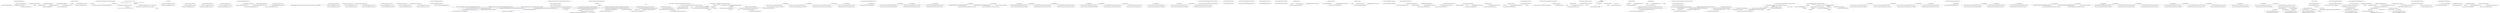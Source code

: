 digraph  {
m2_11 [cluster="Humanizer.Tests.CasingTests.ApplyCaseAllCaps(string, string)", file="CasingTests.cs", label="Entry Humanizer.Tests.CasingTests.ApplyCaseAllCaps(string, string)", span="39-39"];
m2_12 [cluster="Humanizer.Tests.CasingTests.ApplyCaseAllCaps(string, string)", file="CasingTests.cs", label="Assert.Equal(expectedOutput, input.ApplyCase(LetterCasing.AllCaps))", span="41-41"];
m2_13 [cluster="Humanizer.Tests.CasingTests.ApplyCaseAllCaps(string, string)", file="CasingTests.cs", label="Exit Humanizer.Tests.CasingTests.ApplyCaseAllCaps(string, string)", span="39-39"];
m2_3 [cluster="string.ApplyCase(Humanizer.LetterCasing)", file="CasingTests.cs", label="Entry string.ApplyCase(Humanizer.LetterCasing)", span="15-15"];
m2_8 [cluster="Humanizer.Tests.CasingTests.ApplyCaseSentence(string, string)", file="CasingTests.cs", label="Entry Humanizer.Tests.CasingTests.ApplyCaseSentence(string, string)", span="30-30"];
m2_9 [cluster="Humanizer.Tests.CasingTests.ApplyCaseSentence(string, string)", file="CasingTests.cs", label="Assert.Equal(expectedOutput, input.ApplyCase(LetterCasing.Sentence))", span="32-32"];
m2_10 [cluster="Humanizer.Tests.CasingTests.ApplyCaseSentence(string, string)", file="CasingTests.cs", label="Exit Humanizer.Tests.CasingTests.ApplyCaseSentence(string, string)", span="30-30"];
m2_0 [cluster="Humanizer.Tests.CasingTests.ApplyCaseTitle(string, string)", file="CasingTests.cs", label="Entry Humanizer.Tests.CasingTests.ApplyCaseTitle(string, string)", span="11-11"];
m2_1 [cluster="Humanizer.Tests.CasingTests.ApplyCaseTitle(string, string)", file="CasingTests.cs", label="Assert.Equal(expectedOutput, input.ApplyCase(LetterCasing.Title))", span="13-13"];
m2_2 [cluster="Humanizer.Tests.CasingTests.ApplyCaseTitle(string, string)", file="CasingTests.cs", label="Exit Humanizer.Tests.CasingTests.ApplyCaseTitle(string, string)", span="11-11"];
m2_4 [cluster="Unk.Equal", file="CasingTests.cs", label="Entry Unk.Equal", span=""];
m2_5 [cluster="Humanizer.Tests.CasingTests.ApplyCaseLower(string, string)", file="CasingTests.cs", label="Entry Humanizer.Tests.CasingTests.ApplyCaseLower(string, string)", span="21-21"];
m2_6 [cluster="Humanizer.Tests.CasingTests.ApplyCaseLower(string, string)", file="CasingTests.cs", label="Assert.Equal(expectedOutput, input.ApplyCase(LetterCasing.LowerCase))", span="23-23"];
m2_7 [cluster="Humanizer.Tests.CasingTests.ApplyCaseLower(string, string)", file="CasingTests.cs", label="Exit Humanizer.Tests.CasingTests.ApplyCaseLower(string, string)", span="21-21"];
m3_4 [cluster="Unk.Equal", file="ComparingTests.cs", label="Entry Unk.Equal", span=""];
m3_0 [cluster="Humanizer.Tests.NumberToOrdinalWordsTests.ToOrdinalWords(int, string)", file="ComparingTests.cs", label="Entry Humanizer.Tests.NumberToOrdinalWordsTests.ToOrdinalWords(int, string)", span="50-50"];
m3_1 [cluster="Humanizer.Tests.NumberToOrdinalWordsTests.ToOrdinalWords(int, string)", file="ComparingTests.cs", label="Assert.Equal(words, number.ToOrdinalWords())", span="52-52"];
m3_2 [cluster="Humanizer.Tests.NumberToOrdinalWordsTests.ToOrdinalWords(int, string)", file="ComparingTests.cs", label="Exit Humanizer.Tests.NumberToOrdinalWordsTests.ToOrdinalWords(int, string)", span="50-50"];
m3_3 [cluster="int.ToOrdinalWords()", file="ComparingTests.cs", label="Entry int.ToOrdinalWords()", span="35-35"];
m4_7 [cluster="Humanizer.Localisation.NumberToWords.DefaultNumberToWordsConverter.ConvertToOrdinal(int, Humanizer.GrammaticalGender)", file="DateHumanizeDefaultStrategyTests.cs", label="Entry Humanizer.Localisation.NumberToWords.DefaultNumberToWordsConverter.ConvertToOrdinal(int, Humanizer.GrammaticalGender)", span="35-35"];
m4_8 [cluster="Humanizer.Localisation.NumberToWords.DefaultNumberToWordsConverter.ConvertToOrdinal(int, Humanizer.GrammaticalGender)", file="DateHumanizeDefaultStrategyTests.cs", label="return ConvertToOrdinal(number);", span="37-37"];
m4_9 [cluster="Humanizer.Localisation.NumberToWords.DefaultNumberToWordsConverter.ConvertToOrdinal(int, Humanizer.GrammaticalGender)", file="DateHumanizeDefaultStrategyTests.cs", label="Exit Humanizer.Localisation.NumberToWords.DefaultNumberToWordsConverter.ConvertToOrdinal(int, Humanizer.GrammaticalGender)", span="35-35"];
m4_6 [cluster="int.ToString()", file="DateHumanizeDefaultStrategyTests.cs", label="Entry int.ToString()", span="0-0"];
m4_3 [cluster="Humanizer.Localisation.NumberToWords.DefaultNumberToWordsConverter.Convert(int)", file="DateHumanizeDefaultStrategyTests.cs", label="Entry Humanizer.Localisation.NumberToWords.DefaultNumberToWordsConverter.Convert(int)", span="22-22"];
m4_4 [cluster="Humanizer.Localisation.NumberToWords.DefaultNumberToWordsConverter.Convert(int)", file="DateHumanizeDefaultStrategyTests.cs", label="return number.ToString();", span="24-24"];
m4_5 [cluster="Humanizer.Localisation.NumberToWords.DefaultNumberToWordsConverter.Convert(int)", file="DateHumanizeDefaultStrategyTests.cs", label="Exit Humanizer.Localisation.NumberToWords.DefaultNumberToWordsConverter.Convert(int)", span="22-22"];
m4_0 [cluster="Humanizer.Localisation.NumberToWords.DefaultNumberToWordsConverter.Convert(int, Humanizer.GrammaticalGender)", file="DateHumanizeDefaultStrategyTests.cs", label="Entry Humanizer.Localisation.NumberToWords.DefaultNumberToWordsConverter.Convert(int, Humanizer.GrammaticalGender)", span="12-12"];
m4_1 [cluster="Humanizer.Localisation.NumberToWords.DefaultNumberToWordsConverter.Convert(int, Humanizer.GrammaticalGender)", file="DateHumanizeDefaultStrategyTests.cs", label="return Convert(number);", span="14-14"];
m4_2 [cluster="Humanizer.Localisation.NumberToWords.DefaultNumberToWordsConverter.Convert(int, Humanizer.GrammaticalGender)", file="DateHumanizeDefaultStrategyTests.cs", label="Exit Humanizer.Localisation.NumberToWords.DefaultNumberToWordsConverter.Convert(int, Humanizer.GrammaticalGender)", span="12-12"];
m4_10 [cluster="Humanizer.Localisation.NumberToWords.DefaultNumberToWordsConverter.ConvertToOrdinal(int)", file="DateHumanizeDefaultStrategyTests.cs", label="Entry Humanizer.Localisation.NumberToWords.DefaultNumberToWordsConverter.ConvertToOrdinal(int)", span="45-45"];
m4_11 [cluster="Humanizer.Localisation.NumberToWords.DefaultNumberToWordsConverter.ConvertToOrdinal(int)", file="DateHumanizeDefaultStrategyTests.cs", label="return number.ToString();", span="47-47"];
m4_12 [cluster="Humanizer.Localisation.NumberToWords.DefaultNumberToWordsConverter.ConvertToOrdinal(int)", file="DateHumanizeDefaultStrategyTests.cs", label="Exit Humanizer.Localisation.NumberToWords.DefaultNumberToWordsConverter.ConvertToOrdinal(int)", span="45-45"];
m4_13 [file="DateHumanizeDefaultStrategyTests.cs", label="Humanizer.Localisation.NumberToWords.DefaultNumberToWordsConverter", span=""];
m5_2 [cluster="Humanizer.Tests.Localisation.zhHans.DateHumanizeTests.DaysAgo(int, string)", file="DateHumanizeTests.cs", label="Entry Humanizer.Tests.Localisation.zhHans.DateHumanizeTests.DaysAgo(int, string)", span="13-13"];
m5_3 [cluster="Humanizer.Tests.Localisation.zhHans.DateHumanizeTests.DaysAgo(int, string)", file="DateHumanizeTests.cs", label="DateHumanize.Verify(expected, days, TimeUnit.Day, Tense.Past)", span="15-15"];
m5_4 [cluster="Humanizer.Tests.Localisation.zhHans.DateHumanizeTests.DaysAgo(int, string)", file="DateHumanizeTests.cs", label="Exit Humanizer.Tests.Localisation.zhHans.DateHumanizeTests.DaysAgo(int, string)", span="13-13"];
m5_33 [cluster="Humanizer.Tests.Localisation.zhHans.DateHumanizeTests.YearsAgo(int, string)", file="DateHumanizeTests.cs", label="Entry Humanizer.Tests.Localisation.zhHans.DateHumanizeTests.YearsAgo(int, string)", span="95-95"];
m5_34 [cluster="Humanizer.Tests.Localisation.zhHans.DateHumanizeTests.YearsAgo(int, string)", file="DateHumanizeTests.cs", label="DateHumanize.Verify(expected, years, TimeUnit.Year, Tense.Past)", span="97-97"];
m5_35 [cluster="Humanizer.Tests.Localisation.zhHans.DateHumanizeTests.YearsAgo(int, string)", file="DateHumanizeTests.cs", label="Exit Humanizer.Tests.Localisation.zhHans.DateHumanizeTests.YearsAgo(int, string)", span="95-95"];
m5_36 [cluster="Humanizer.Tests.Localisation.zhHans.DateHumanizeTests.YearsFromNow(int, string)", file="DateHumanizeTests.cs", label="Entry Humanizer.Tests.Localisation.zhHans.DateHumanizeTests.YearsFromNow(int, string)", span="103-103"];
m5_37 [cluster="Humanizer.Tests.Localisation.zhHans.DateHumanizeTests.YearsFromNow(int, string)", file="DateHumanizeTests.cs", label="DateHumanize.Verify(expected, years, TimeUnit.Year, Tense.Future)", span="105-105"];
m5_38 [cluster="Humanizer.Tests.Localisation.zhHans.DateHumanizeTests.YearsFromNow(int, string)", file="DateHumanizeTests.cs", label="Exit Humanizer.Tests.Localisation.zhHans.DateHumanizeTests.YearsFromNow(int, string)", span="103-103"];
m5_0 [cluster="Humanizer.Tests.Localisation.zhHans.DateHumanizeTests.DateHumanizeTests()", file="DateHumanizeTests.cs", label="Entry Humanizer.Tests.Localisation.zhHans.DateHumanizeTests.DateHumanizeTests()", span="7-7"];
m5_1 [cluster="Humanizer.Tests.Localisation.zhHans.DateHumanizeTests.DateHumanizeTests()", file="DateHumanizeTests.cs", label="Exit Humanizer.Tests.Localisation.zhHans.DateHumanizeTests.DateHumanizeTests()", span="7-7"];
m5_6 [cluster="Humanizer.Tests.Localisation.zhHans.DateHumanizeTests.DaysFromNow(int, string)", file="DateHumanizeTests.cs", label="Entry Humanizer.Tests.Localisation.zhHans.DateHumanizeTests.DaysFromNow(int, string)", span="22-22"];
m5_7 [cluster="Humanizer.Tests.Localisation.zhHans.DateHumanizeTests.DaysFromNow(int, string)", file="DateHumanizeTests.cs", label="DateHumanize.Verify(expected, days, TimeUnit.Day, Tense.Future)", span="24-24"];
m5_8 [cluster="Humanizer.Tests.Localisation.zhHans.DateHumanizeTests.DaysFromNow(int, string)", file="DateHumanizeTests.cs", label="Exit Humanizer.Tests.Localisation.zhHans.DateHumanizeTests.DaysFromNow(int, string)", span="22-22"];
m5_24 [cluster="Humanizer.Tests.Localisation.zhHans.DateHumanizeTests.MonthsFromNow(int, string)", file="DateHumanizeTests.cs", label="Entry Humanizer.Tests.Localisation.zhHans.DateHumanizeTests.MonthsFromNow(int, string)", span="71-71"];
m5_25 [cluster="Humanizer.Tests.Localisation.zhHans.DateHumanizeTests.MonthsFromNow(int, string)", file="DateHumanizeTests.cs", label="DateHumanize.Verify(expected, months, TimeUnit.Month, Tense.Future)", span="73-73"];
m5_26 [cluster="Humanizer.Tests.Localisation.zhHans.DateHumanizeTests.MonthsFromNow(int, string)", file="DateHumanizeTests.cs", label="Exit Humanizer.Tests.Localisation.zhHans.DateHumanizeTests.MonthsFromNow(int, string)", span="71-71"];
m5_12 [cluster="Humanizer.Tests.Localisation.zhHans.DateHumanizeTests.HoursFromNow(int, string)", file="DateHumanizeTests.cs", label="Entry Humanizer.Tests.Localisation.zhHans.DateHumanizeTests.HoursFromNow(int, string)", span="38-38"];
m5_13 [cluster="Humanizer.Tests.Localisation.zhHans.DateHumanizeTests.HoursFromNow(int, string)", file="DateHumanizeTests.cs", label="DateHumanize.Verify(expected, hours, TimeUnit.Hour, Tense.Future)", span="40-40"];
m5_14 [cluster="Humanizer.Tests.Localisation.zhHans.DateHumanizeTests.HoursFromNow(int, string)", file="DateHumanizeTests.cs", label="Exit Humanizer.Tests.Localisation.zhHans.DateHumanizeTests.HoursFromNow(int, string)", span="38-38"];
m5_27 [cluster="Humanizer.Tests.Localisation.zhHans.DateHumanizeTests.SecondsAgo(int, string)", file="DateHumanizeTests.cs", label="Entry Humanizer.Tests.Localisation.zhHans.DateHumanizeTests.SecondsAgo(int, string)", span="79-79"];
m5_28 [cluster="Humanizer.Tests.Localisation.zhHans.DateHumanizeTests.SecondsAgo(int, string)", file="DateHumanizeTests.cs", label="DateHumanize.Verify(expected, seconds, TimeUnit.Second, Tense.Past)", span="81-81"];
m5_29 [cluster="Humanizer.Tests.Localisation.zhHans.DateHumanizeTests.SecondsAgo(int, string)", file="DateHumanizeTests.cs", label="Exit Humanizer.Tests.Localisation.zhHans.DateHumanizeTests.SecondsAgo(int, string)", span="79-79"];
m5_9 [cluster="Humanizer.Tests.Localisation.zhHans.DateHumanizeTests.HoursAgo(int, string)", file="DateHumanizeTests.cs", label="Entry Humanizer.Tests.Localisation.zhHans.DateHumanizeTests.HoursAgo(int, string)", span="30-30"];
m5_10 [cluster="Humanizer.Tests.Localisation.zhHans.DateHumanizeTests.HoursAgo(int, string)", file="DateHumanizeTests.cs", label="DateHumanize.Verify(expected, hours, TimeUnit.Hour, Tense.Past)", span="32-32"];
m5_11 [cluster="Humanizer.Tests.Localisation.zhHans.DateHumanizeTests.HoursAgo(int, string)", file="DateHumanizeTests.cs", label="Exit Humanizer.Tests.Localisation.zhHans.DateHumanizeTests.HoursAgo(int, string)", span="30-30"];
m5_5 [cluster="Humanizer.Tests.DateHumanize.Verify(string, int, Humanizer.Localisation.TimeUnit, Humanizer.Localisation.Tense, double?, System.Globalization.CultureInfo, System.DateTime?, System.DateTime?)", file="DateHumanizeTests.cs", label="Entry Humanizer.Tests.DateHumanize.Verify(string, int, Humanizer.Localisation.TimeUnit, Humanizer.Localisation.Tense, double?, System.Globalization.CultureInfo, System.DateTime?, System.DateTime?)", span="34-34"];
m5_18 [cluster="Humanizer.Tests.Localisation.zhHans.DateHumanizeTests.MinutesFromNow(int, string)", file="DateHumanizeTests.cs", label="Entry Humanizer.Tests.Localisation.zhHans.DateHumanizeTests.MinutesFromNow(int, string)", span="55-55"];
m5_19 [cluster="Humanizer.Tests.Localisation.zhHans.DateHumanizeTests.MinutesFromNow(int, string)", file="DateHumanizeTests.cs", label="DateHumanize.Verify(expected, minutes, TimeUnit.Minute, Tense.Future)", span="57-57"];
m5_20 [cluster="Humanizer.Tests.Localisation.zhHans.DateHumanizeTests.MinutesFromNow(int, string)", file="DateHumanizeTests.cs", label="Exit Humanizer.Tests.Localisation.zhHans.DateHumanizeTests.MinutesFromNow(int, string)", span="55-55"];
m5_30 [cluster="Humanizer.Tests.Localisation.zhHans.DateHumanizeTests.SecondsFromNow(int, string)", file="DateHumanizeTests.cs", label="Entry Humanizer.Tests.Localisation.zhHans.DateHumanizeTests.SecondsFromNow(int, string)", span="87-87"];
m5_31 [cluster="Humanizer.Tests.Localisation.zhHans.DateHumanizeTests.SecondsFromNow(int, string)", file="DateHumanizeTests.cs", label="DateHumanize.Verify(expected, seconds, TimeUnit.Second, Tense.Future)", span="89-89"];
m5_32 [cluster="Humanizer.Tests.Localisation.zhHans.DateHumanizeTests.SecondsFromNow(int, string)", file="DateHumanizeTests.cs", label="Exit Humanizer.Tests.Localisation.zhHans.DateHumanizeTests.SecondsFromNow(int, string)", span="87-87"];
m5_21 [cluster="Humanizer.Tests.Localisation.zhHans.DateHumanizeTests.MonthsAgo(int, string)", file="DateHumanizeTests.cs", label="Entry Humanizer.Tests.Localisation.zhHans.DateHumanizeTests.MonthsAgo(int, string)", span="63-63"];
m5_22 [cluster="Humanizer.Tests.Localisation.zhHans.DateHumanizeTests.MonthsAgo(int, string)", file="DateHumanizeTests.cs", label="DateHumanize.Verify(expected, months, TimeUnit.Month, Tense.Past)", span="65-65"];
m5_23 [cluster="Humanizer.Tests.Localisation.zhHans.DateHumanizeTests.MonthsAgo(int, string)", file="DateHumanizeTests.cs", label="Exit Humanizer.Tests.Localisation.zhHans.DateHumanizeTests.MonthsAgo(int, string)", span="63-63"];
m5_15 [cluster="Humanizer.Tests.Localisation.zhHans.DateHumanizeTests.MinutesAgo(int, string)", file="DateHumanizeTests.cs", label="Entry Humanizer.Tests.Localisation.zhHans.DateHumanizeTests.MinutesAgo(int, string)", span="47-47"];
m5_16 [cluster="Humanizer.Tests.Localisation.zhHans.DateHumanizeTests.MinutesAgo(int, string)", file="DateHumanizeTests.cs", label="DateHumanize.Verify(expected, minutes, TimeUnit.Minute, Tense.Past)", span="49-49"];
m5_17 [cluster="Humanizer.Tests.Localisation.zhHans.DateHumanizeTests.MinutesAgo(int, string)", file="DateHumanizeTests.cs", label="Exit Humanizer.Tests.Localisation.zhHans.DateHumanizeTests.MinutesAgo(int, string)", span="47-47"];
m8_37 [cluster="Humanizer.Tests.DehumanizeToEnumTests.HonorsAnyAttributeWithDescriptionStringProperty()", file="DehumanizeToEnumTests.cs", label="Entry Humanizer.Tests.DehumanizeToEnumTests.HonorsAnyAttributeWithDescriptionStringProperty()", span="43-43"];
m8_38 [cluster="Humanizer.Tests.DehumanizeToEnumTests.HonorsAnyAttributeWithDescriptionStringProperty()", file="DehumanizeToEnumTests.cs", label="Assert.Equal(EnumUnderTest.MemberWithCustomDescriptionAttribute, EnumTestsResources.MemberWithCustomDescriptionAttribute.DehumanizeTo<EnumUnderTest>())", span="45-45"];
m8_39 [cluster="Humanizer.Tests.DehumanizeToEnumTests.HonorsAnyAttributeWithDescriptionStringProperty()", file="DehumanizeToEnumTests.cs", label="Assert.Equal(EnumUnderTest.MemberWithCustomDescriptionAttribute, EnumTestsResources.MemberWithCustomDescriptionAttribute.DehumanizeTo(typeof(EnumUnderTest)))", span="46-46"];
m8_40 [cluster="Humanizer.Tests.DehumanizeToEnumTests.HonorsAnyAttributeWithDescriptionStringProperty()", file="DehumanizeToEnumTests.cs", label="Exit Humanizer.Tests.DehumanizeToEnumTests.HonorsAnyAttributeWithDescriptionStringProperty()", span="43-43"];
m8_31 [cluster="Unk.Equal", file="DehumanizeToEnumTests.cs", label="Entry Unk.Equal", span=""];
m8_69 [cluster="Humanizer.Tests.DehumanizeToEnumTests.DummyStructWithEnumInterfaces.GetTypeCode()", file="DehumanizeToEnumTests.cs", label="Entry Humanizer.Tests.DehumanizeToEnumTests.DummyStructWithEnumInterfaces.GetTypeCode()", span="99-99"];
m8_70 [cluster="Humanizer.Tests.DehumanizeToEnumTests.DummyStructWithEnumInterfaces.GetTypeCode()", file="DehumanizeToEnumTests.cs", label="throw new NotImplementedException();", span="101-101"];
m8_71 [cluster="Humanizer.Tests.DehumanizeToEnumTests.DummyStructWithEnumInterfaces.GetTypeCode()", file="DehumanizeToEnumTests.cs", label="Exit Humanizer.Tests.DehumanizeToEnumTests.DummyStructWithEnumInterfaces.GetTypeCode()", span="99-99"];
m8_41 [cluster="Humanizer.Tests.DehumanizeToEnumTests.DehumanizeMembersWithoutDescriptionAttribute()", file="DehumanizeToEnumTests.cs", label="Entry Humanizer.Tests.DehumanizeToEnumTests.DehumanizeMembersWithoutDescriptionAttribute()", span="50-50"];
m8_42 [cluster="Humanizer.Tests.DehumanizeToEnumTests.DehumanizeMembersWithoutDescriptionAttribute()", file="DehumanizeToEnumTests.cs", label="Assert.Equal(EnumUnderTest.MemberWithoutDescriptionAttribute, EnumTestsResources.MemberWithoutDescriptionAttributeSentence.DehumanizeTo<EnumUnderTest>())", span="52-52"];
m8_43 [cluster="Humanizer.Tests.DehumanizeToEnumTests.DehumanizeMembersWithoutDescriptionAttribute()", file="DehumanizeToEnumTests.cs", label="Assert.Equal(EnumUnderTest.MemberWithoutDescriptionAttribute, EnumTestsResources.MemberWithoutDescriptionAttributeSentence.DehumanizeTo(typeof(EnumUnderTest)))", span="53-53"];
m8_44 [cluster="Humanizer.Tests.DehumanizeToEnumTests.DehumanizeMembersWithoutDescriptionAttribute()", file="DehumanizeToEnumTests.cs", label="Exit Humanizer.Tests.DehumanizeToEnumTests.DehumanizeMembersWithoutDescriptionAttribute()", span="50-50"];
m8_0 [cluster="Humanizer.Tests.DehumanizeToEnumTests.ThrowsForNonEnums()", file="DehumanizeToEnumTests.cs", label="Entry Humanizer.Tests.DehumanizeToEnumTests.ThrowsForNonEnums()", span="8-8"];
m8_1 [cluster="Humanizer.Tests.DehumanizeToEnumTests.ThrowsForNonEnums()", file="DehumanizeToEnumTests.cs", label="Assert.Throws<ArgumentException>(() => EnumTestsResources.MemberWithDescriptionAttribute.DehumanizeTo<DummyStructWithEnumInterfaces>())", span="10-10"];
m8_2 [cluster="Humanizer.Tests.DehumanizeToEnumTests.ThrowsForNonEnums()", file="DehumanizeToEnumTests.cs", label="Assert.Throws<ArgumentException>(() => EnumTestsResources.MemberWithDescriptionAttribute.DehumanizeTo(typeof(DummyStructWithEnumInterfaces)))", span="11-11"];
m8_3 [cluster="Humanizer.Tests.DehumanizeToEnumTests.ThrowsForNonEnums()", file="DehumanizeToEnumTests.cs", label="Exit Humanizer.Tests.DehumanizeToEnumTests.ThrowsForNonEnums()", span="8-8"];
m8_84 [cluster="Humanizer.Tests.DehumanizeToEnumTests.DummyStructWithEnumInterfaces.ToInt16(System.IFormatProvider)", file="DehumanizeToEnumTests.cs", label="Entry Humanizer.Tests.DehumanizeToEnumTests.DummyStructWithEnumInterfaces.ToInt16(System.IFormatProvider)", span="124-124"];
m8_85 [cluster="Humanizer.Tests.DehumanizeToEnumTests.DummyStructWithEnumInterfaces.ToInt16(System.IFormatProvider)", file="DehumanizeToEnumTests.cs", label="throw new NotImplementedException();", span="126-126"];
m8_86 [cluster="Humanizer.Tests.DehumanizeToEnumTests.DummyStructWithEnumInterfaces.ToInt16(System.IFormatProvider)", file="DehumanizeToEnumTests.cs", label="Exit Humanizer.Tests.DehumanizeToEnumTests.DummyStructWithEnumInterfaces.ToInt16(System.IFormatProvider)", span="124-124"];
m8_4 [cluster="Unk.>", file="DehumanizeToEnumTests.cs", label="Entry Unk.>", span=""];
m8_53 [cluster="System.Enum.ToString()", file="DehumanizeToEnumTests.cs", label="Entry System.Enum.ToString()", span="0-0"];
m8_54 [cluster="Humanizer.Tests.DehumanizeToEnumTests.HonorsDisplayAttribute()", file="DehumanizeToEnumTests.cs", label="Entry Humanizer.Tests.DehumanizeToEnumTests.HonorsDisplayAttribute()", span="74-74"];
m8_55 [cluster="Humanizer.Tests.DehumanizeToEnumTests.HonorsDisplayAttribute()", file="DehumanizeToEnumTests.cs", label="Assert.Equal(EnumUnderTest.MemberWithDisplayAttribute, EnumTestsResources.MemberWithDisplayAttribute.DehumanizeTo<EnumUnderTest>())", span="76-76"];
m8_56 [cluster="Humanizer.Tests.DehumanizeToEnumTests.HonorsDisplayAttribute()", file="DehumanizeToEnumTests.cs", label="Assert.Equal(EnumUnderTest.MemberWithDisplayAttribute, EnumTestsResources.MemberWithDisplayAttribute.DehumanizeTo(typeof(EnumUnderTest)))", span="77-77"];
m8_57 [cluster="Humanizer.Tests.DehumanizeToEnumTests.HonorsDisplayAttribute()", file="DehumanizeToEnumTests.cs", label="Exit Humanizer.Tests.DehumanizeToEnumTests.HonorsDisplayAttribute()", span="74-74"];
m8_23 [cluster="Humanizer.Tests.DehumanizeToEnumTests.CanReturnNullForEnumNoMatch()", file="DehumanizeToEnumTests.cs", label="Entry Humanizer.Tests.DehumanizeToEnumTests.CanReturnNullForEnumNoMatch()", span="22-22"];
m8_24 [cluster="Humanizer.Tests.DehumanizeToEnumTests.CanReturnNullForEnumNoMatch()", file="DehumanizeToEnumTests.cs", label="Assert.Null(EnumTestsResources.MemberWithDescriptionAttribute.DehumanizeTo(typeof(DummyEnum), OnNoMatch.ReturnsNull))", span="24-24"];
m8_25 [cluster="Humanizer.Tests.DehumanizeToEnumTests.CanReturnNullForEnumNoMatch()", file="DehumanizeToEnumTests.cs", label="Exit Humanizer.Tests.DehumanizeToEnumTests.CanReturnNullForEnumNoMatch()", span="22-22"];
m8_78 [cluster="Humanizer.Tests.DehumanizeToEnumTests.DummyStructWithEnumInterfaces.ToSByte(System.IFormatProvider)", file="DehumanizeToEnumTests.cs", label="Entry Humanizer.Tests.DehumanizeToEnumTests.DummyStructWithEnumInterfaces.ToSByte(System.IFormatProvider)", span="114-114"];
m8_79 [cluster="Humanizer.Tests.DehumanizeToEnumTests.DummyStructWithEnumInterfaces.ToSByte(System.IFormatProvider)", file="DehumanizeToEnumTests.cs", label="throw new NotImplementedException();", span="116-116"];
m8_80 [cluster="Humanizer.Tests.DehumanizeToEnumTests.DummyStructWithEnumInterfaces.ToSByte(System.IFormatProvider)", file="DehumanizeToEnumTests.cs", label="Exit Humanizer.Tests.DehumanizeToEnumTests.DummyStructWithEnumInterfaces.ToSByte(System.IFormatProvider)", span="114-114"];
m8_8 [cluster="string.DehumanizeTo<TTargetEnum>()", file="DehumanizeToEnumTests.cs", label="Entry string.DehumanizeTo<TTargetEnum>()", span="18-18"];
m8_65 [cluster="System.NotImplementedException.NotImplementedException()", file="DehumanizeToEnumTests.cs", label="Entry System.NotImplementedException.NotImplementedException()", span="0-0"];
m8_117 [cluster="Humanizer.Tests.DehumanizeToEnumTests.DummyStructWithEnumInterfaces.ToType(System.Type, System.IFormatProvider)", file="DehumanizeToEnumTests.cs", label="Entry Humanizer.Tests.DehumanizeToEnumTests.DummyStructWithEnumInterfaces.ToType(System.Type, System.IFormatProvider)", span="179-179"];
m8_118 [cluster="Humanizer.Tests.DehumanizeToEnumTests.DummyStructWithEnumInterfaces.ToType(System.Type, System.IFormatProvider)", file="DehumanizeToEnumTests.cs", label="throw new NotImplementedException();", span="181-181"];
m8_119 [cluster="Humanizer.Tests.DehumanizeToEnumTests.DummyStructWithEnumInterfaces.ToType(System.Type, System.IFormatProvider)", file="DehumanizeToEnumTests.cs", label="Exit Humanizer.Tests.DehumanizeToEnumTests.DummyStructWithEnumInterfaces.ToType(System.Type, System.IFormatProvider)", span="179-179"];
m8_75 [cluster="Humanizer.Tests.DehumanizeToEnumTests.DummyStructWithEnumInterfaces.ToChar(System.IFormatProvider)", file="DehumanizeToEnumTests.cs", label="Entry Humanizer.Tests.DehumanizeToEnumTests.DummyStructWithEnumInterfaces.ToChar(System.IFormatProvider)", span="109-109"];
m8_76 [cluster="Humanizer.Tests.DehumanizeToEnumTests.DummyStructWithEnumInterfaces.ToChar(System.IFormatProvider)", file="DehumanizeToEnumTests.cs", label="throw new NotImplementedException();", span="111-111"];
m8_77 [cluster="Humanizer.Tests.DehumanizeToEnumTests.DummyStructWithEnumInterfaces.ToChar(System.IFormatProvider)", file="DehumanizeToEnumTests.cs", label="Exit Humanizer.Tests.DehumanizeToEnumTests.DummyStructWithEnumInterfaces.ToChar(System.IFormatProvider)", span="109-109"];
m8_111 [cluster="Humanizer.Tests.DehumanizeToEnumTests.DummyStructWithEnumInterfaces.ToDateTime(System.IFormatProvider)", file="DehumanizeToEnumTests.cs", label="Entry Humanizer.Tests.DehumanizeToEnumTests.DummyStructWithEnumInterfaces.ToDateTime(System.IFormatProvider)", span="169-169"];
m8_112 [cluster="Humanizer.Tests.DehumanizeToEnumTests.DummyStructWithEnumInterfaces.ToDateTime(System.IFormatProvider)", file="DehumanizeToEnumTests.cs", label="throw new NotImplementedException();", span="171-171"];
m8_113 [cluster="Humanizer.Tests.DehumanizeToEnumTests.DummyStructWithEnumInterfaces.ToDateTime(System.IFormatProvider)", file="DehumanizeToEnumTests.cs", label="Exit Humanizer.Tests.DehumanizeToEnumTests.DummyStructWithEnumInterfaces.ToDateTime(System.IFormatProvider)", span="169-169"];
m8_81 [cluster="Humanizer.Tests.DehumanizeToEnumTests.DummyStructWithEnumInterfaces.ToByte(System.IFormatProvider)", file="DehumanizeToEnumTests.cs", label="Entry Humanizer.Tests.DehumanizeToEnumTests.DummyStructWithEnumInterfaces.ToByte(System.IFormatProvider)", span="119-119"];
m8_82 [cluster="Humanizer.Tests.DehumanizeToEnumTests.DummyStructWithEnumInterfaces.ToByte(System.IFormatProvider)", file="DehumanizeToEnumTests.cs", label="throw new NotImplementedException();", span="121-121"];
m8_83 [cluster="Humanizer.Tests.DehumanizeToEnumTests.DummyStructWithEnumInterfaces.ToByte(System.IFormatProvider)", file="DehumanizeToEnumTests.cs", label="Exit Humanizer.Tests.DehumanizeToEnumTests.DummyStructWithEnumInterfaces.ToByte(System.IFormatProvider)", span="119-119"];
m8_27 [cluster="Humanizer.Tests.DehumanizeToEnumTests.HonorsDescriptionAttribute()", file="DehumanizeToEnumTests.cs", label="Entry Humanizer.Tests.DehumanizeToEnumTests.HonorsDescriptionAttribute()", span="28-28"];
m8_28 [cluster="Humanizer.Tests.DehumanizeToEnumTests.HonorsDescriptionAttribute()", file="DehumanizeToEnumTests.cs", label="Assert.Equal(EnumUnderTest.MemberWithDescriptionAttribute, EnumTestsResources.MemberWithDescriptionAttribute.DehumanizeTo<EnumUnderTest>())", span="30-30"];
m8_29 [cluster="Humanizer.Tests.DehumanizeToEnumTests.HonorsDescriptionAttribute()", file="DehumanizeToEnumTests.cs", label="Assert.Equal(EnumUnderTest.MemberWithDescriptionAttribute, EnumTestsResources.MemberWithDescriptionAttribute.DehumanizeTo(typeof(EnumUnderTest)))", span="31-31"];
m8_30 [cluster="Humanizer.Tests.DehumanizeToEnumTests.HonorsDescriptionAttribute()", file="DehumanizeToEnumTests.cs", label="Exit Humanizer.Tests.DehumanizeToEnumTests.HonorsDescriptionAttribute()", span="28-28"];
m8_32 [cluster="Humanizer.Tests.DehumanizeToEnumTests.HonorsDescriptionAttributeSubclasses()", file="DehumanizeToEnumTests.cs", label="Entry Humanizer.Tests.DehumanizeToEnumTests.HonorsDescriptionAttributeSubclasses()", span="35-35"];
m8_33 [cluster="Humanizer.Tests.DehumanizeToEnumTests.HonorsDescriptionAttributeSubclasses()", file="DehumanizeToEnumTests.cs", label="string calculatedDescription = ''Overridden '' + EnumTestsResources.MemberWithDescriptionAttributeSubclass", span="37-37"];
m8_34 [cluster="Humanizer.Tests.DehumanizeToEnumTests.HonorsDescriptionAttributeSubclasses()", file="DehumanizeToEnumTests.cs", label="Assert.Equal(EnumUnderTest.MemberWithDescriptionAttributeSubclass, calculatedDescription.DehumanizeTo<EnumUnderTest>())", span="38-38"];
m8_35 [cluster="Humanizer.Tests.DehumanizeToEnumTests.HonorsDescriptionAttributeSubclasses()", file="DehumanizeToEnumTests.cs", label="Assert.Equal(EnumUnderTest.MemberWithDescriptionAttributeSubclass, calculatedDescription.DehumanizeTo(typeof(EnumUnderTest)))", span="39-39"];
m8_36 [cluster="Humanizer.Tests.DehumanizeToEnumTests.HonorsDescriptionAttributeSubclasses()", file="DehumanizeToEnumTests.cs", label="Exit Humanizer.Tests.DehumanizeToEnumTests.HonorsDescriptionAttributeSubclasses()", span="35-35"];
m8_90 [cluster="Humanizer.Tests.DehumanizeToEnumTests.DummyStructWithEnumInterfaces.ToInt32(System.IFormatProvider)", file="DehumanizeToEnumTests.cs", label="Entry Humanizer.Tests.DehumanizeToEnumTests.DummyStructWithEnumInterfaces.ToInt32(System.IFormatProvider)", span="134-134"];
m8_91 [cluster="Humanizer.Tests.DehumanizeToEnumTests.DummyStructWithEnumInterfaces.ToInt32(System.IFormatProvider)", file="DehumanizeToEnumTests.cs", label="throw new NotImplementedException();", span="136-136"];
m8_92 [cluster="Humanizer.Tests.DehumanizeToEnumTests.DummyStructWithEnumInterfaces.ToInt32(System.IFormatProvider)", file="DehumanizeToEnumTests.cs", label="Exit Humanizer.Tests.DehumanizeToEnumTests.DummyStructWithEnumInterfaces.ToInt32(System.IFormatProvider)", span="134-134"];
m8_66 [cluster="Humanizer.Tests.DehumanizeToEnumTests.DummyStructWithEnumInterfaces.ToString(string, System.IFormatProvider)", file="DehumanizeToEnumTests.cs", label="Entry Humanizer.Tests.DehumanizeToEnumTests.DummyStructWithEnumInterfaces.ToString(string, System.IFormatProvider)", span="94-94"];
m8_67 [cluster="Humanizer.Tests.DehumanizeToEnumTests.DummyStructWithEnumInterfaces.ToString(string, System.IFormatProvider)", file="DehumanizeToEnumTests.cs", label="throw new NotImplementedException();", span="96-96"];
m8_68 [cluster="Humanizer.Tests.DehumanizeToEnumTests.DummyStructWithEnumInterfaces.ToString(string, System.IFormatProvider)", file="DehumanizeToEnumTests.cs", label="Exit Humanizer.Tests.DehumanizeToEnumTests.DummyStructWithEnumInterfaces.ToString(string, System.IFormatProvider)", span="94-94"];
m8_114 [cluster="Humanizer.Tests.DehumanizeToEnumTests.DummyStructWithEnumInterfaces.ToString(System.IFormatProvider)", file="DehumanizeToEnumTests.cs", label="Entry Humanizer.Tests.DehumanizeToEnumTests.DummyStructWithEnumInterfaces.ToString(System.IFormatProvider)", span="174-174"];
m8_115 [cluster="Humanizer.Tests.DehumanizeToEnumTests.DummyStructWithEnumInterfaces.ToString(System.IFormatProvider)", file="DehumanizeToEnumTests.cs", label="throw new NotImplementedException();", span="176-176"];
m8_116 [cluster="Humanizer.Tests.DehumanizeToEnumTests.DummyStructWithEnumInterfaces.ToString(System.IFormatProvider)", file="DehumanizeToEnumTests.cs", label="Exit Humanizer.Tests.DehumanizeToEnumTests.DummyStructWithEnumInterfaces.ToString(System.IFormatProvider)", span="174-174"];
m8_12 [cluster="string.DehumanizeTo(System.Type, Humanizer.OnNoMatch)", file="DehumanizeToEnumTests.cs", label="Entry string.DehumanizeTo(System.Type, Humanizer.OnNoMatch)", span="33-33"];
m8_26 [cluster="Unk.Null", file="DehumanizeToEnumTests.cs", label="Entry Unk.Null", span=""];
m8_99 [cluster="Humanizer.Tests.DehumanizeToEnumTests.DummyStructWithEnumInterfaces.ToUInt64(System.IFormatProvider)", file="DehumanizeToEnumTests.cs", label="Entry Humanizer.Tests.DehumanizeToEnumTests.DummyStructWithEnumInterfaces.ToUInt64(System.IFormatProvider)", span="149-149"];
m8_100 [cluster="Humanizer.Tests.DehumanizeToEnumTests.DummyStructWithEnumInterfaces.ToUInt64(System.IFormatProvider)", file="DehumanizeToEnumTests.cs", label="throw new NotImplementedException();", span="151-151"];
m8_101 [cluster="Humanizer.Tests.DehumanizeToEnumTests.DummyStructWithEnumInterfaces.ToUInt64(System.IFormatProvider)", file="DehumanizeToEnumTests.cs", label="Exit Humanizer.Tests.DehumanizeToEnumTests.DummyStructWithEnumInterfaces.ToUInt64(System.IFormatProvider)", span="149-149"];
m8_96 [cluster="Humanizer.Tests.DehumanizeToEnumTests.DummyStructWithEnumInterfaces.ToInt64(System.IFormatProvider)", file="DehumanizeToEnumTests.cs", label="Entry Humanizer.Tests.DehumanizeToEnumTests.DummyStructWithEnumInterfaces.ToInt64(System.IFormatProvider)", span="144-144"];
m8_97 [cluster="Humanizer.Tests.DehumanizeToEnumTests.DummyStructWithEnumInterfaces.ToInt64(System.IFormatProvider)", file="DehumanizeToEnumTests.cs", label="throw new NotImplementedException();", span="146-146"];
m8_98 [cluster="Humanizer.Tests.DehumanizeToEnumTests.DummyStructWithEnumInterfaces.ToInt64(System.IFormatProvider)", file="DehumanizeToEnumTests.cs", label="Exit Humanizer.Tests.DehumanizeToEnumTests.DummyStructWithEnumInterfaces.ToInt64(System.IFormatProvider)", span="144-144"];
m8_13 [cluster="Humanizer.Tests.DehumanizeToEnumTests.ThrowsForEnumNoMatch()", file="DehumanizeToEnumTests.cs", label="Entry Humanizer.Tests.DehumanizeToEnumTests.ThrowsForEnumNoMatch()", span="15-15"];
m8_14 [cluster="Humanizer.Tests.DehumanizeToEnumTests.ThrowsForEnumNoMatch()", file="DehumanizeToEnumTests.cs", label="Assert.Throws<NoMatchFoundException>(() => EnumTestsResources.MemberWithDescriptionAttribute.DehumanizeTo<DummyEnum>())", span="17-17"];
m8_15 [cluster="Humanizer.Tests.DehumanizeToEnumTests.ThrowsForEnumNoMatch()", file="DehumanizeToEnumTests.cs", label="Assert.Throws<NoMatchFoundException>(() => EnumTestsResources.MemberWithDescriptionAttribute.DehumanizeTo(typeof(DummyEnum)))", span="18-18"];
m8_16 [cluster="Humanizer.Tests.DehumanizeToEnumTests.ThrowsForEnumNoMatch()", file="DehumanizeToEnumTests.cs", label="Exit Humanizer.Tests.DehumanizeToEnumTests.ThrowsForEnumNoMatch()", span="15-15"];
m8_108 [cluster="Humanizer.Tests.DehumanizeToEnumTests.DummyStructWithEnumInterfaces.ToDecimal(System.IFormatProvider)", file="DehumanizeToEnumTests.cs", label="Entry Humanizer.Tests.DehumanizeToEnumTests.DummyStructWithEnumInterfaces.ToDecimal(System.IFormatProvider)", span="164-164"];
m8_109 [cluster="Humanizer.Tests.DehumanizeToEnumTests.DummyStructWithEnumInterfaces.ToDecimal(System.IFormatProvider)", file="DehumanizeToEnumTests.cs", label="throw new NotImplementedException();", span="166-166"];
m8_110 [cluster="Humanizer.Tests.DehumanizeToEnumTests.DummyStructWithEnumInterfaces.ToDecimal(System.IFormatProvider)", file="DehumanizeToEnumTests.cs", label="Exit Humanizer.Tests.DehumanizeToEnumTests.DummyStructWithEnumInterfaces.ToDecimal(System.IFormatProvider)", span="164-164"];
m8_20 [cluster="lambda expression", file="DehumanizeToEnumTests.cs", label="Entry lambda expression", span="18-18"];
m8_5 [cluster="lambda expression", file="DehumanizeToEnumTests.cs", label="Entry lambda expression", span="10-10"];
m8_9 [cluster="lambda expression", file="DehumanizeToEnumTests.cs", label="Entry lambda expression", span="11-11"];
m8_6 [cluster="lambda expression", file="DehumanizeToEnumTests.cs", label="EnumTestsResources.MemberWithDescriptionAttribute.DehumanizeTo<DummyStructWithEnumInterfaces>()", span="10-10"];
m8_7 [cluster="lambda expression", file="DehumanizeToEnumTests.cs", label="Exit lambda expression", span="10-10"];
m8_10 [cluster="lambda expression", file="DehumanizeToEnumTests.cs", label="EnumTestsResources.MemberWithDescriptionAttribute.DehumanizeTo(typeof(DummyStructWithEnumInterfaces))", span="11-11"];
m8_11 [cluster="lambda expression", file="DehumanizeToEnumTests.cs", label="Exit lambda expression", span="11-11"];
m8_17 [cluster="lambda expression", file="DehumanizeToEnumTests.cs", label="Entry lambda expression", span="17-17"];
m8_18 [cluster="lambda expression", file="DehumanizeToEnumTests.cs", label="EnumTestsResources.MemberWithDescriptionAttribute.DehumanizeTo<DummyEnum>()", span="17-17"];
m8_19 [cluster="lambda expression", file="DehumanizeToEnumTests.cs", label="Exit lambda expression", span="17-17"];
m8_21 [cluster="lambda expression", file="DehumanizeToEnumTests.cs", label="EnumTestsResources.MemberWithDescriptionAttribute.DehumanizeTo(typeof(DummyEnum))", span="18-18"];
m8_22 [cluster="lambda expression", file="DehumanizeToEnumTests.cs", label="Exit lambda expression", span="18-18"];
m8_49 [cluster="Humanizer.Tests.DehumanizeToEnumTests.AllCapitalMembersAreReturnedAsIs()", file="DehumanizeToEnumTests.cs", label="Entry Humanizer.Tests.DehumanizeToEnumTests.AllCapitalMembersAreReturnedAsIs()", span="67-67"];
m8_50 [cluster="Humanizer.Tests.DehumanizeToEnumTests.AllCapitalMembersAreReturnedAsIs()", file="DehumanizeToEnumTests.cs", label="Assert.Equal(EnumUnderTest.ALLCAPITALS, EnumUnderTest.ALLCAPITALS.ToString().DehumanizeTo<EnumUnderTest>())", span="69-69"];
m8_51 [cluster="Humanizer.Tests.DehumanizeToEnumTests.AllCapitalMembersAreReturnedAsIs()", file="DehumanizeToEnumTests.cs", label="Assert.Equal(EnumUnderTest.ALLCAPITALS, EnumUnderTest.ALLCAPITALS.ToString().DehumanizeTo(typeof(EnumUnderTest)))", span="70-70"];
m8_52 [cluster="Humanizer.Tests.DehumanizeToEnumTests.AllCapitalMembersAreReturnedAsIs()", file="DehumanizeToEnumTests.cs", label="Exit Humanizer.Tests.DehumanizeToEnumTests.AllCapitalMembersAreReturnedAsIs()", span="67-67"];
m8_87 [cluster="Humanizer.Tests.DehumanizeToEnumTests.DummyStructWithEnumInterfaces.ToUInt16(System.IFormatProvider)", file="DehumanizeToEnumTests.cs", label="Entry Humanizer.Tests.DehumanizeToEnumTests.DummyStructWithEnumInterfaces.ToUInt16(System.IFormatProvider)", span="129-129"];
m8_88 [cluster="Humanizer.Tests.DehumanizeToEnumTests.DummyStructWithEnumInterfaces.ToUInt16(System.IFormatProvider)", file="DehumanizeToEnumTests.cs", label="throw new NotImplementedException();", span="131-131"];
m8_89 [cluster="Humanizer.Tests.DehumanizeToEnumTests.DummyStructWithEnumInterfaces.ToUInt16(System.IFormatProvider)", file="DehumanizeToEnumTests.cs", label="Exit Humanizer.Tests.DehumanizeToEnumTests.DummyStructWithEnumInterfaces.ToUInt16(System.IFormatProvider)", span="129-129"];
m8_72 [cluster="Humanizer.Tests.DehumanizeToEnumTests.DummyStructWithEnumInterfaces.ToBoolean(System.IFormatProvider)", file="DehumanizeToEnumTests.cs", label="Entry Humanizer.Tests.DehumanizeToEnumTests.DummyStructWithEnumInterfaces.ToBoolean(System.IFormatProvider)", span="104-104"];
m8_73 [cluster="Humanizer.Tests.DehumanizeToEnumTests.DummyStructWithEnumInterfaces.ToBoolean(System.IFormatProvider)", file="DehumanizeToEnumTests.cs", label="throw new NotImplementedException();", span="106-106"];
m8_74 [cluster="Humanizer.Tests.DehumanizeToEnumTests.DummyStructWithEnumInterfaces.ToBoolean(System.IFormatProvider)", file="DehumanizeToEnumTests.cs", label="Exit Humanizer.Tests.DehumanizeToEnumTests.DummyStructWithEnumInterfaces.ToBoolean(System.IFormatProvider)", span="104-104"];
m8_58 [cluster="Humanizer.Tests.DehumanizeToEnumTests.HonorsLocalizedDisplayAttribute()", file="DehumanizeToEnumTests.cs", label="Entry Humanizer.Tests.DehumanizeToEnumTests.HonorsLocalizedDisplayAttribute()", span="81-81"];
m8_59 [cluster="Humanizer.Tests.DehumanizeToEnumTests.HonorsLocalizedDisplayAttribute()", file="DehumanizeToEnumTests.cs", label="Assert.Equal(EnumUnderTest.MemberWithLocalizedDisplayAttribute, EnumTestsResources.MemberWithLocalizedDisplayAttribute.DehumanizeTo<EnumUnderTest>())", span="83-83"];
m8_60 [cluster="Humanizer.Tests.DehumanizeToEnumTests.HonorsLocalizedDisplayAttribute()", file="DehumanizeToEnumTests.cs", label="Assert.Equal(EnumUnderTest.MemberWithLocalizedDisplayAttribute, EnumTestsResources.MemberWithLocalizedDisplayAttribute.DehumanizeTo(typeof(EnumUnderTest)))", span="84-84"];
m8_61 [cluster="Humanizer.Tests.DehumanizeToEnumTests.HonorsLocalizedDisplayAttribute()", file="DehumanizeToEnumTests.cs", label="Exit Humanizer.Tests.DehumanizeToEnumTests.HonorsLocalizedDisplayAttribute()", span="81-81"];
m8_62 [cluster="Humanizer.Tests.DehumanizeToEnumTests.DummyStructWithEnumInterfaces.CompareTo(object)", file="DehumanizeToEnumTests.cs", label="Entry Humanizer.Tests.DehumanizeToEnumTests.DummyStructWithEnumInterfaces.CompareTo(object)", span="89-89"];
m8_63 [cluster="Humanizer.Tests.DehumanizeToEnumTests.DummyStructWithEnumInterfaces.CompareTo(object)", file="DehumanizeToEnumTests.cs", label="throw new NotImplementedException();", span="91-91"];
m8_64 [cluster="Humanizer.Tests.DehumanizeToEnumTests.DummyStructWithEnumInterfaces.CompareTo(object)", file="DehumanizeToEnumTests.cs", label="Exit Humanizer.Tests.DehumanizeToEnumTests.DummyStructWithEnumInterfaces.CompareTo(object)", span="89-89"];
m8_105 [cluster="Humanizer.Tests.DehumanizeToEnumTests.DummyStructWithEnumInterfaces.ToDouble(System.IFormatProvider)", file="DehumanizeToEnumTests.cs", label="Entry Humanizer.Tests.DehumanizeToEnumTests.DummyStructWithEnumInterfaces.ToDouble(System.IFormatProvider)", span="159-159"];
m8_106 [cluster="Humanizer.Tests.DehumanizeToEnumTests.DummyStructWithEnumInterfaces.ToDouble(System.IFormatProvider)", file="DehumanizeToEnumTests.cs", label="throw new NotImplementedException();", span="161-161"];
m8_107 [cluster="Humanizer.Tests.DehumanizeToEnumTests.DummyStructWithEnumInterfaces.ToDouble(System.IFormatProvider)", file="DehumanizeToEnumTests.cs", label="Exit Humanizer.Tests.DehumanizeToEnumTests.DummyStructWithEnumInterfaces.ToDouble(System.IFormatProvider)", span="159-159"];
m8_45 [cluster="Humanizer.Tests.DehumanizeToEnumTests.IsCaseInsensitive(string, Humanizer.Tests.EnumUnderTest)", file="DehumanizeToEnumTests.cs", label="Entry Humanizer.Tests.DehumanizeToEnumTests.IsCaseInsensitive(string, Humanizer.Tests.EnumUnderTest)", span="60-60"];
m8_46 [cluster="Humanizer.Tests.DehumanizeToEnumTests.IsCaseInsensitive(string, Humanizer.Tests.EnumUnderTest)", file="DehumanizeToEnumTests.cs", label="Assert.Equal(expectedEnum, input.DehumanizeTo<EnumUnderTest>())", span="62-62"];
m8_47 [cluster="Humanizer.Tests.DehumanizeToEnumTests.IsCaseInsensitive(string, Humanizer.Tests.EnumUnderTest)", file="DehumanizeToEnumTests.cs", label="Assert.Equal(expectedEnum, input.DehumanizeTo(typeof(EnumUnderTest)))", span="63-63"];
m8_48 [cluster="Humanizer.Tests.DehumanizeToEnumTests.IsCaseInsensitive(string, Humanizer.Tests.EnumUnderTest)", file="DehumanizeToEnumTests.cs", label="Exit Humanizer.Tests.DehumanizeToEnumTests.IsCaseInsensitive(string, Humanizer.Tests.EnumUnderTest)", span="60-60"];
m8_102 [cluster="Humanizer.Tests.DehumanizeToEnumTests.DummyStructWithEnumInterfaces.ToSingle(System.IFormatProvider)", file="DehumanizeToEnumTests.cs", label="Entry Humanizer.Tests.DehumanizeToEnumTests.DummyStructWithEnumInterfaces.ToSingle(System.IFormatProvider)", span="154-154"];
m8_103 [cluster="Humanizer.Tests.DehumanizeToEnumTests.DummyStructWithEnumInterfaces.ToSingle(System.IFormatProvider)", file="DehumanizeToEnumTests.cs", label="throw new NotImplementedException();", span="156-156"];
m8_104 [cluster="Humanizer.Tests.DehumanizeToEnumTests.DummyStructWithEnumInterfaces.ToSingle(System.IFormatProvider)", file="DehumanizeToEnumTests.cs", label="Exit Humanizer.Tests.DehumanizeToEnumTests.DummyStructWithEnumInterfaces.ToSingle(System.IFormatProvider)", span="154-154"];
m8_93 [cluster="Humanizer.Tests.DehumanizeToEnumTests.DummyStructWithEnumInterfaces.ToUInt32(System.IFormatProvider)", file="DehumanizeToEnumTests.cs", label="Entry Humanizer.Tests.DehumanizeToEnumTests.DummyStructWithEnumInterfaces.ToUInt32(System.IFormatProvider)", span="139-139"];
m8_94 [cluster="Humanizer.Tests.DehumanizeToEnumTests.DummyStructWithEnumInterfaces.ToUInt32(System.IFormatProvider)", file="DehumanizeToEnumTests.cs", label="throw new NotImplementedException();", span="141-141"];
m8_95 [cluster="Humanizer.Tests.DehumanizeToEnumTests.DummyStructWithEnumInterfaces.ToUInt32(System.IFormatProvider)", file="DehumanizeToEnumTests.cs", label="Exit Humanizer.Tests.DehumanizeToEnumTests.DummyStructWithEnumInterfaces.ToUInt32(System.IFormatProvider)", span="139-139"];
m9_2 [cluster="Humanizer.Localisation.Formatters.IFormatter.DateHumanize(Humanizer.Localisation.TimeUnit, Humanizer.Localisation.Tense, int)", file="InflectorTests.cs", label="Entry Humanizer.Localisation.Formatters.IFormatter.DateHumanize(Humanizer.Localisation.TimeUnit, Humanizer.Localisation.Tense, int)", span="10-10"];
m9_3 [cluster="Humanizer.Localisation.Formatters.IFormatter.DateHumanize(Humanizer.Localisation.TimeUnit, Humanizer.Localisation.Tense, int)", file="InflectorTests.cs", label="Exit Humanizer.Localisation.Formatters.IFormatter.DateHumanize(Humanizer.Localisation.TimeUnit, Humanizer.Localisation.Tense, int)", span="10-10"];
m9_0 [cluster="Humanizer.Localisation.Formatters.IFormatter.DateHumanize_Now()", file="InflectorTests.cs", label="Entry Humanizer.Localisation.Formatters.IFormatter.DateHumanize_Now()", span="9-9"];
m9_1 [cluster="Humanizer.Localisation.Formatters.IFormatter.DateHumanize_Now()", file="InflectorTests.cs", label="Exit Humanizer.Localisation.Formatters.IFormatter.DateHumanize_Now()", span="9-9"];
m9_6 [cluster="Humanizer.Localisation.Formatters.IFormatter.TimeSpanHumanize(Humanizer.Localisation.TimeUnit, int)", file="InflectorTests.cs", label="Entry Humanizer.Localisation.Formatters.IFormatter.TimeSpanHumanize(Humanizer.Localisation.TimeUnit, int)", span="13-13"];
m9_7 [cluster="Humanizer.Localisation.Formatters.IFormatter.TimeSpanHumanize(Humanizer.Localisation.TimeUnit, int)", file="InflectorTests.cs", label="Exit Humanizer.Localisation.Formatters.IFormatter.TimeSpanHumanize(Humanizer.Localisation.TimeUnit, int)", span="13-13"];
m9_4 [cluster="Humanizer.Localisation.Formatters.IFormatter.TimeSpanHumanize_Zero()", file="InflectorTests.cs", label="Entry Humanizer.Localisation.Formatters.IFormatter.TimeSpanHumanize_Zero()", span="12-12"];
m9_5 [cluster="Humanizer.Localisation.Formatters.IFormatter.TimeSpanHumanize_Zero()", file="InflectorTests.cs", label="Exit Humanizer.Localisation.Formatters.IFormatter.TimeSpanHumanize_Zero()", span="12-12"];
m10_0 [cluster="Humanizer.Tests.Localisation.sr_Latn.NumberToWordsTest.NumberToWordsTest()", file="NumberToWordsTest.cs", label="Entry Humanizer.Tests.Localisation.sr_Latn.NumberToWordsTest.NumberToWordsTest()", span="10-10"];
m10_1 [cluster="Humanizer.Tests.Localisation.sr_Latn.NumberToWordsTest.NumberToWordsTest()", file="NumberToWordsTest.cs", label="Exit Humanizer.Tests.Localisation.sr_Latn.NumberToWordsTest.NumberToWordsTest()", span="10-10"];
m10_6 [cluster="Unk.Equal", file="NumberToWordsTest.cs", label="Entry Unk.Equal", span=""];
m10_5 [cluster="int.ToWords(System.Globalization.CultureInfo)", file="NumberToWordsTest.cs", label="Entry int.ToWords(System.Globalization.CultureInfo)", span="16-16"];
m10_2 [cluster="Humanizer.Tests.Localisation.sr_Latn.NumberToWordsTest.ToWords(int, string)", file="NumberToWordsTest.cs", label="Entry Humanizer.Tests.Localisation.sr_Latn.NumberToWordsTest.ToWords(int, string)", span="47-47"];
m10_3 [cluster="Humanizer.Tests.Localisation.sr_Latn.NumberToWordsTest.ToWords(int, string)", file="NumberToWordsTest.cs", label="Assert.Equal(expected, number.ToWords())", span="49-49"];
m10_4 [cluster="Humanizer.Tests.Localisation.sr_Latn.NumberToWordsTest.ToWords(int, string)", file="NumberToWordsTest.cs", label="Exit Humanizer.Tests.Localisation.sr_Latn.NumberToWordsTest.ToWords(int, string)", span="47-47"];
m11_10 [cluster="int.ToOrdinalWords(System.Globalization.CultureInfo)", file="NumberToWordsTests.cs", label="Entry int.ToOrdinalWords(System.Globalization.CultureInfo)", span="52-52"];
m11_5 [cluster="int.ToWords(System.Globalization.CultureInfo)", file="NumberToWordsTests.cs", label="Entry int.ToWords(System.Globalization.CultureInfo)", span="16-16"];
m11_7 [cluster="Humanizer.Tests.Localisation.fiFI.NumberToWordsTests.ToOrdinalWords(int, string)", file="NumberToWordsTests.cs", label="Entry Humanizer.Tests.Localisation.fiFI.NumberToWordsTests.ToOrdinalWords(int, string)", span="65-65"];
m11_8 [cluster="Humanizer.Tests.Localisation.fiFI.NumberToWordsTests.ToOrdinalWords(int, string)", file="NumberToWordsTests.cs", label="Assert.Equal(expected, number.ToOrdinalWords())", span="67-67"];
m11_9 [cluster="Humanizer.Tests.Localisation.fiFI.NumberToWordsTests.ToOrdinalWords(int, string)", file="NumberToWordsTests.cs", label="Exit Humanizer.Tests.Localisation.fiFI.NumberToWordsTests.ToOrdinalWords(int, string)", span="65-65"];
m11_2 [cluster="Humanizer.Tests.Localisation.fiFI.NumberToWordsTests.ToWords(int, string)", file="NumberToWordsTests.cs", label="Entry Humanizer.Tests.Localisation.fiFI.NumberToWordsTests.ToWords(int, string)", span="34-34"];
m11_3 [cluster="Humanizer.Tests.Localisation.fiFI.NumberToWordsTests.ToWords(int, string)", file="NumberToWordsTests.cs", label="Assert.Equal(expected, number.ToWords())", span="36-36"];
m11_4 [cluster="Humanizer.Tests.Localisation.fiFI.NumberToWordsTests.ToWords(int, string)", file="NumberToWordsTests.cs", label="Exit Humanizer.Tests.Localisation.fiFI.NumberToWordsTests.ToWords(int, string)", span="34-34"];
m11_6 [cluster="Unk.Equal", file="NumberToWordsTests.cs", label="Entry Unk.Equal", span=""];
m11_0 [cluster="Humanizer.Tests.Localisation.fiFI.NumberToWordsTests.NumberToWordsTests()", file="NumberToWordsTests.cs", label="Entry Humanizer.Tests.Localisation.fiFI.NumberToWordsTests.NumberToWordsTests()", span="6-6"];
m11_1 [cluster="Humanizer.Tests.Localisation.fiFI.NumberToWordsTests.NumberToWordsTests()", file="NumberToWordsTests.cs", label="Exit Humanizer.Tests.Localisation.fiFI.NumberToWordsTests.NumberToWordsTests()", span="6-6"];
m12_22 [cluster="Humanizer.Tests.Localisation.it.OrdinalizerTests.FeminineText(string, string)", file="OrdinalizerTests.cs", label="Entry Humanizer.Tests.Localisation.it.OrdinalizerTests.FeminineText(string, string)", span="68-68"];
m12_23 [cluster="Humanizer.Tests.Localisation.it.OrdinalizerTests.FeminineText(string, string)", file="OrdinalizerTests.cs", label="Assert.Equal(expected, number.Ordinalize(GrammaticalGender.Feminine))", span="70-70"];
m12_24 [cluster="Humanizer.Tests.Localisation.it.OrdinalizerTests.FeminineText(string, string)", file="OrdinalizerTests.cs", label="Exit Humanizer.Tests.Localisation.it.OrdinalizerTests.FeminineText(string, string)", span="68-68"];
m12_0 [cluster="Humanizer.Tests.Localisation.it.OrdinalizerTests.OrdinalizerTests()", file="OrdinalizerTests.cs", label="Entry Humanizer.Tests.Localisation.it.OrdinalizerTests.OrdinalizerTests()", span="8-8"];
m12_1 [cluster="Humanizer.Tests.Localisation.it.OrdinalizerTests.OrdinalizerTests()", file="OrdinalizerTests.cs", label="Exit Humanizer.Tests.Localisation.it.OrdinalizerTests.OrdinalizerTests()", span="8-8"];
m12_14 [cluster="int.Ordinalize(Humanizer.GrammaticalGender)", file="OrdinalizerTests.cs", label="Entry int.Ordinalize(Humanizer.GrammaticalGender)", span="53-53"];
m12_18 [cluster="string.Ordinalize(Humanizer.GrammaticalGender)", file="OrdinalizerTests.cs", label="Entry string.Ordinalize(Humanizer.GrammaticalGender)", span="29-29"];
m12_11 [cluster="Humanizer.Tests.Localisation.it.OrdinalizerTests.MasculineNumber(int, string)", file="OrdinalizerTests.cs", label="Entry Humanizer.Tests.Localisation.it.OrdinalizerTests.MasculineNumber(int, string)", span="38-38"];
m12_12 [cluster="Humanizer.Tests.Localisation.it.OrdinalizerTests.MasculineNumber(int, string)", file="OrdinalizerTests.cs", label="Assert.Equal(expected, number.Ordinalize(GrammaticalGender.Masculine))", span="40-40"];
m12_13 [cluster="Humanizer.Tests.Localisation.it.OrdinalizerTests.MasculineNumber(int, string)", file="OrdinalizerTests.cs", label="Exit Humanizer.Tests.Localisation.it.OrdinalizerTests.MasculineNumber(int, string)", span="38-38"];
m12_7 [cluster="Humanizer.Tests.Localisation.it.OrdinalizerTests.GenderlessText(string, string)", file="OrdinalizerTests.cs", label="Entry Humanizer.Tests.Localisation.it.OrdinalizerTests.GenderlessText(string, string)", span="28-28"];
m12_8 [cluster="Humanizer.Tests.Localisation.it.OrdinalizerTests.GenderlessText(string, string)", file="OrdinalizerTests.cs", label="Assert.Equal(expected, number.Ordinalize())", span="30-30"];
m12_9 [cluster="Humanizer.Tests.Localisation.it.OrdinalizerTests.GenderlessText(string, string)", file="OrdinalizerTests.cs", label="Exit Humanizer.Tests.Localisation.it.OrdinalizerTests.GenderlessText(string, string)", span="28-28"];
m12_2 [cluster="Humanizer.Tests.Localisation.it.OrdinalizerTests.GenderlessNumber(int, string)", file="OrdinalizerTests.cs", label="Entry Humanizer.Tests.Localisation.it.OrdinalizerTests.GenderlessNumber(int, string)", span="18-18"];
m12_3 [cluster="Humanizer.Tests.Localisation.it.OrdinalizerTests.GenderlessNumber(int, string)", file="OrdinalizerTests.cs", label="Assert.Equal(expected, number.Ordinalize())", span="20-20"];
m12_4 [cluster="Humanizer.Tests.Localisation.it.OrdinalizerTests.GenderlessNumber(int, string)", file="OrdinalizerTests.cs", label="Exit Humanizer.Tests.Localisation.it.OrdinalizerTests.GenderlessNumber(int, string)", span="18-18"];
m12_6 [cluster="Unk.Equal", file="OrdinalizerTests.cs", label="Entry Unk.Equal", span=""];
m12_5 [cluster="int.Ordinalize()", file="OrdinalizerTests.cs", label="Entry int.Ordinalize()", span="39-39"];
m12_10 [cluster="string.Ordinalize()", file="OrdinalizerTests.cs", label="Entry string.Ordinalize()", span="15-15"];
m12_15 [cluster="Humanizer.Tests.Localisation.it.OrdinalizerTests.MasculineText(string, string)", file="OrdinalizerTests.cs", label="Entry Humanizer.Tests.Localisation.it.OrdinalizerTests.MasculineText(string, string)", span="48-48"];
m12_16 [cluster="Humanizer.Tests.Localisation.it.OrdinalizerTests.MasculineText(string, string)", file="OrdinalizerTests.cs", label="Assert.Equal(expected, number.Ordinalize(GrammaticalGender.Masculine))", span="50-50"];
m12_17 [cluster="Humanizer.Tests.Localisation.it.OrdinalizerTests.MasculineText(string, string)", file="OrdinalizerTests.cs", label="Exit Humanizer.Tests.Localisation.it.OrdinalizerTests.MasculineText(string, string)", span="48-48"];
m12_19 [cluster="Humanizer.Tests.Localisation.it.OrdinalizerTests.FeminineNumber(int, string)", file="OrdinalizerTests.cs", label="Entry Humanizer.Tests.Localisation.it.OrdinalizerTests.FeminineNumber(int, string)", span="58-58"];
m12_20 [cluster="Humanizer.Tests.Localisation.it.OrdinalizerTests.FeminineNumber(int, string)", file="OrdinalizerTests.cs", label="Assert.Equal(expected, number.Ordinalize(GrammaticalGender.Feminine))", span="60-60"];
m12_21 [cluster="Humanizer.Tests.Localisation.it.OrdinalizerTests.FeminineNumber(int, string)", file="OrdinalizerTests.cs", label="Exit Humanizer.Tests.Localisation.it.OrdinalizerTests.FeminineNumber(int, string)", span="58-58"];
m13_7 [cluster="Humanizer.Tests.Localisation.es.NumberToWordsTests.ToOrdinalWords(int, string, Humanizer.GrammaticalGender)", file="OrdinalizeTests.cs", label="Entry Humanizer.Tests.Localisation.es.NumberToWordsTests.ToOrdinalWords(int, string, Humanizer.GrammaticalGender)", span="56-56"];
m13_8 [cluster="Humanizer.Tests.Localisation.es.NumberToWordsTests.ToOrdinalWords(int, string, Humanizer.GrammaticalGender)", file="OrdinalizeTests.cs", label="Assert.Equal(words, number.ToOrdinalWords(gender))", span="58-58"];
m13_9 [cluster="Humanizer.Tests.Localisation.es.NumberToWordsTests.ToOrdinalWords(int, string, Humanizer.GrammaticalGender)", file="OrdinalizeTests.cs", label="Exit Humanizer.Tests.Localisation.es.NumberToWordsTests.ToOrdinalWords(int, string, Humanizer.GrammaticalGender)", span="56-56"];
m13_2 [cluster="Humanizer.Tests.Localisation.es.NumberToWordsTests.ToWords(int, string)", file="OrdinalizeTests.cs", label="Entry Humanizer.Tests.Localisation.es.NumberToWordsTests.ToWords(int, string)", span="45-45"];
m13_3 [cluster="Humanizer.Tests.Localisation.es.NumberToWordsTests.ToWords(int, string)", file="OrdinalizeTests.cs", label="Assert.Equal(expected, number.ToWords())", span="47-47"];
m13_4 [cluster="Humanizer.Tests.Localisation.es.NumberToWordsTests.ToWords(int, string)", file="OrdinalizeTests.cs", label="Exit Humanizer.Tests.Localisation.es.NumberToWordsTests.ToWords(int, string)", span="45-45"];
m13_0 [cluster="Humanizer.Tests.Localisation.es.NumberToWordsTests.NumberToWordsTests()", file="OrdinalizeTests.cs", label="Entry Humanizer.Tests.Localisation.es.NumberToWordsTests.NumberToWordsTests()", span="7-7"];
m13_1 [cluster="Humanizer.Tests.Localisation.es.NumberToWordsTests.NumberToWordsTests()", file="OrdinalizeTests.cs", label="Exit Humanizer.Tests.Localisation.es.NumberToWordsTests.NumberToWordsTests()", span="7-7"];
m13_6 [cluster="Unk.Equal", file="OrdinalizeTests.cs", label="Entry Unk.Equal", span=""];
m13_5 [cluster="int.ToWords()", file="OrdinalizeTests.cs", label="Entry int.ToWords()", span="32-32"];
m13_10 [cluster="int.ToOrdinalWords(Humanizer.GrammaticalGender)", file="OrdinalizeTests.cs", label="Entry int.ToOrdinalWords(Humanizer.GrammaticalGender)", span="79-79"];
m15_4 [cluster="string.Split(params char[])", file="ResourceKeyTests.cs", label="Entry string.Split(params char[])", span="0-0"];
m15_0 [cluster="Humanizer.StringDehumanizeExtensions.Dehumanize(string)", file="ResourceKeyTests.cs", label="Entry Humanizer.StringDehumanizeExtensions.Dehumanize(string)", span="11-11"];
m15_1 [cluster="Humanizer.StringDehumanizeExtensions.Dehumanize(string)", file="ResourceKeyTests.cs", label="var titlizedWords = \r\n                (from word in input.Split(' ')\r\n                select word.Humanize(LetterCasing.Title))", span="13-15"];
m15_5 [cluster="string.Humanize(Humanizer.LetterCasing)", file="ResourceKeyTests.cs", label="Entry string.Humanize(Humanizer.LetterCasing)", span="62-62"];
m15_6 [cluster="Unk.Join", file="ResourceKeyTests.cs", label="Entry Unk.Join", span=""];
m15_2 [cluster="Humanizer.StringDehumanizeExtensions.Dehumanize(string)", color=green, community=0, file="ResourceKeyTests.cs", label="0: return string.Join('''', titlizedWords);", span="17-17"];
m15_3 [cluster="Humanizer.StringDehumanizeExtensions.Dehumanize(string)", file="ResourceKeyTests.cs", label="Exit Humanizer.StringDehumanizeExtensions.Dehumanize(string)", span="11-11"];
m16_8 [cluster="string.FromRoman()", file="RomanNumeralTests.cs", label="Entry string.FromRoman()", span="43-43"];
m16_4 [cluster="Unk.Equal", file="RomanNumeralTests.cs", label="Entry Unk.Equal", span=""];
m16_0 [cluster="Humanizer.Tests.RomanNumeralTests.ToRoman(int, string)", file="RomanNumeralTests.cs", label="Entry Humanizer.Tests.RomanNumeralTests.ToRoman(int, string)", span="26-26"];
m16_1 [cluster="Humanizer.Tests.RomanNumeralTests.ToRoman(int, string)", file="RomanNumeralTests.cs", label="Assert.Equal(expected, input.ToRoman())", span="28-28"];
m16_2 [cluster="Humanizer.Tests.RomanNumeralTests.ToRoman(int, string)", file="RomanNumeralTests.cs", label="Exit Humanizer.Tests.RomanNumeralTests.ToRoman(int, string)", span="26-26"];
m16_5 [cluster="Humanizer.Tests.RomanNumeralTests.FromRoman(int, string)", file="RomanNumeralTests.cs", label="Entry Humanizer.Tests.RomanNumeralTests.FromRoman(int, string)", span="51-51"];
m16_6 [cluster="Humanizer.Tests.RomanNumeralTests.FromRoman(int, string)", file="RomanNumeralTests.cs", label="Assert.Equal(expected, input.FromRoman())", span="53-53"];
m16_7 [cluster="Humanizer.Tests.RomanNumeralTests.FromRoman(int, string)", file="RomanNumeralTests.cs", label="Exit Humanizer.Tests.RomanNumeralTests.FromRoman(int, string)", span="51-51"];
m16_3 [cluster="int.ToRoman()", file="RomanNumeralTests.cs", label="Entry int.ToRoman()", span="84-84"];
m17_31 [cluster="Unk.Equal", file="StringDehumanizeTests.cs", label="Entry Unk.Equal", span=""];
m17_52 [cluster="Humanizer.Tests.DehumanizeToEnumTests.DummyStructWithEnumInterfaces.GetTypeCode()", file="StringDehumanizeTests.cs", label="Entry Humanizer.Tests.DehumanizeToEnumTests.DummyStructWithEnumInterfaces.GetTypeCode()", span="71-71"];
m17_53 [cluster="Humanizer.Tests.DehumanizeToEnumTests.DummyStructWithEnumInterfaces.GetTypeCode()", file="StringDehumanizeTests.cs", label="throw new NotImplementedException();", span="73-73"];
m17_54 [cluster="Humanizer.Tests.DehumanizeToEnumTests.DummyStructWithEnumInterfaces.GetTypeCode()", file="StringDehumanizeTests.cs", label="Exit Humanizer.Tests.DehumanizeToEnumTests.DummyStructWithEnumInterfaces.GetTypeCode()", span="71-71"];
m17_32 [cluster="Humanizer.Tests.DehumanizeToEnumTests.DehumanizeMembersWithoutDescriptionAttribute()", file="StringDehumanizeTests.cs", label="Entry Humanizer.Tests.DehumanizeToEnumTests.DehumanizeMembersWithoutDescriptionAttribute()", span="36-36"];
m17_33 [cluster="Humanizer.Tests.DehumanizeToEnumTests.DehumanizeMembersWithoutDescriptionAttribute()", file="StringDehumanizeTests.cs", label="Assert.Equal(EnumUnderTest.MemberWithoutDescriptionAttribute, EnumTestsResources.MemberWithoutDescriptionAttributeSentence.DehumanizeTo<EnumUnderTest>())", span="38-38"];
m17_34 [cluster="Humanizer.Tests.DehumanizeToEnumTests.DehumanizeMembersWithoutDescriptionAttribute()", file="StringDehumanizeTests.cs", label="Assert.Equal(EnumUnderTest.MemberWithoutDescriptionAttribute, EnumTestsResources.MemberWithoutDescriptionAttributeSentence.DehumanizeTo(typeof(EnumUnderTest)))", span="39-39"];
m17_35 [cluster="Humanizer.Tests.DehumanizeToEnumTests.DehumanizeMembersWithoutDescriptionAttribute()", file="StringDehumanizeTests.cs", label="Exit Humanizer.Tests.DehumanizeToEnumTests.DehumanizeMembersWithoutDescriptionAttribute()", span="36-36"];
m17_0 [cluster="Humanizer.Tests.DehumanizeToEnumTests.ThrowsForNonEnums()", file="StringDehumanizeTests.cs", label="Entry Humanizer.Tests.DehumanizeToEnumTests.ThrowsForNonEnums()", span="9-9"];
m17_1 [cluster="Humanizer.Tests.DehumanizeToEnumTests.ThrowsForNonEnums()", file="StringDehumanizeTests.cs", label="Assert.Throws<ArgumentException>(() => EnumTestsResources.CustomDescription.DehumanizeTo<DummyStructWithEnumInterfaces>())", span="11-11"];
m17_2 [cluster="Humanizer.Tests.DehumanizeToEnumTests.ThrowsForNonEnums()", file="StringDehumanizeTests.cs", label="Assert.Throws<ArgumentException>(() => EnumTestsResources.CustomDescription.DehumanizeTo(typeof(DummyStructWithEnumInterfaces)))", span="12-12"];
m17_3 [cluster="Humanizer.Tests.DehumanizeToEnumTests.ThrowsForNonEnums()", file="StringDehumanizeTests.cs", label="Exit Humanizer.Tests.DehumanizeToEnumTests.ThrowsForNonEnums()", span="9-9"];
m17_67 [cluster="Humanizer.Tests.DehumanizeToEnumTests.DummyStructWithEnumInterfaces.ToInt16(System.IFormatProvider)", file="StringDehumanizeTests.cs", label="Entry Humanizer.Tests.DehumanizeToEnumTests.DummyStructWithEnumInterfaces.ToInt16(System.IFormatProvider)", span="96-96"];
m17_68 [cluster="Humanizer.Tests.DehumanizeToEnumTests.DummyStructWithEnumInterfaces.ToInt16(System.IFormatProvider)", file="StringDehumanizeTests.cs", label="throw new NotImplementedException();", span="98-98"];
m17_69 [cluster="Humanizer.Tests.DehumanizeToEnumTests.DummyStructWithEnumInterfaces.ToInt16(System.IFormatProvider)", file="StringDehumanizeTests.cs", label="Exit Humanizer.Tests.DehumanizeToEnumTests.DummyStructWithEnumInterfaces.ToInt16(System.IFormatProvider)", span="96-96"];
m17_4 [cluster="Unk.>", file="StringDehumanizeTests.cs", label="Entry Unk.>", span=""];
m17_44 [cluster="System.Enum.ToString()", file="StringDehumanizeTests.cs", label="Entry System.Enum.ToString()", span="0-0"];
m17_23 [cluster="Humanizer.Tests.DehumanizeToEnumTests.CanReturnNullForEnumNoMatch()", file="StringDehumanizeTests.cs", label="Entry Humanizer.Tests.DehumanizeToEnumTests.CanReturnNullForEnumNoMatch()", span="23-23"];
m17_24 [cluster="Humanizer.Tests.DehumanizeToEnumTests.CanReturnNullForEnumNoMatch()", file="StringDehumanizeTests.cs", label="Assert.Null(EnumTestsResources.CustomDescription.DehumanizeTo(typeof(DummyEnum), OnNoMatch.ReturnsNull))", span="25-25"];
m17_25 [cluster="Humanizer.Tests.DehumanizeToEnumTests.CanReturnNullForEnumNoMatch()", file="StringDehumanizeTests.cs", label="Exit Humanizer.Tests.DehumanizeToEnumTests.CanReturnNullForEnumNoMatch()", span="23-23"];
m17_61 [cluster="Humanizer.Tests.DehumanizeToEnumTests.DummyStructWithEnumInterfaces.ToSByte(System.IFormatProvider)", file="StringDehumanizeTests.cs", label="Entry Humanizer.Tests.DehumanizeToEnumTests.DummyStructWithEnumInterfaces.ToSByte(System.IFormatProvider)", span="86-86"];
m17_62 [cluster="Humanizer.Tests.DehumanizeToEnumTests.DummyStructWithEnumInterfaces.ToSByte(System.IFormatProvider)", file="StringDehumanizeTests.cs", label="throw new NotImplementedException();", span="88-88"];
m17_63 [cluster="Humanizer.Tests.DehumanizeToEnumTests.DummyStructWithEnumInterfaces.ToSByte(System.IFormatProvider)", file="StringDehumanizeTests.cs", label="Exit Humanizer.Tests.DehumanizeToEnumTests.DummyStructWithEnumInterfaces.ToSByte(System.IFormatProvider)", span="86-86"];
m17_8 [cluster="string.DehumanizeTo<TTargetEnum>()", file="StringDehumanizeTests.cs", label="Entry string.DehumanizeTo<TTargetEnum>()", span="15-15"];
m17_48 [cluster="System.NotImplementedException.NotImplementedException()", file="StringDehumanizeTests.cs", label="Entry System.NotImplementedException.NotImplementedException()", span="0-0"];
m17_100 [cluster="Humanizer.Tests.DehumanizeToEnumTests.DummyStructWithEnumInterfaces.ToType(System.Type, System.IFormatProvider)", file="StringDehumanizeTests.cs", label="Entry Humanizer.Tests.DehumanizeToEnumTests.DummyStructWithEnumInterfaces.ToType(System.Type, System.IFormatProvider)", span="151-151"];
m17_101 [cluster="Humanizer.Tests.DehumanizeToEnumTests.DummyStructWithEnumInterfaces.ToType(System.Type, System.IFormatProvider)", file="StringDehumanizeTests.cs", label="throw new NotImplementedException();", span="153-153"];
m17_102 [cluster="Humanizer.Tests.DehumanizeToEnumTests.DummyStructWithEnumInterfaces.ToType(System.Type, System.IFormatProvider)", file="StringDehumanizeTests.cs", label="Exit Humanizer.Tests.DehumanizeToEnumTests.DummyStructWithEnumInterfaces.ToType(System.Type, System.IFormatProvider)", span="151-151"];
m17_58 [cluster="Humanizer.Tests.DehumanizeToEnumTests.DummyStructWithEnumInterfaces.ToChar(System.IFormatProvider)", file="StringDehumanizeTests.cs", label="Entry Humanizer.Tests.DehumanizeToEnumTests.DummyStructWithEnumInterfaces.ToChar(System.IFormatProvider)", span="81-81"];
m17_59 [cluster="Humanizer.Tests.DehumanizeToEnumTests.DummyStructWithEnumInterfaces.ToChar(System.IFormatProvider)", file="StringDehumanizeTests.cs", label="throw new NotImplementedException();", span="83-83"];
m17_60 [cluster="Humanizer.Tests.DehumanizeToEnumTests.DummyStructWithEnumInterfaces.ToChar(System.IFormatProvider)", file="StringDehumanizeTests.cs", label="Exit Humanizer.Tests.DehumanizeToEnumTests.DummyStructWithEnumInterfaces.ToChar(System.IFormatProvider)", span="81-81"];
m17_94 [cluster="Humanizer.Tests.DehumanizeToEnumTests.DummyStructWithEnumInterfaces.ToDateTime(System.IFormatProvider)", file="StringDehumanizeTests.cs", label="Entry Humanizer.Tests.DehumanizeToEnumTests.DummyStructWithEnumInterfaces.ToDateTime(System.IFormatProvider)", span="141-141"];
m17_95 [cluster="Humanizer.Tests.DehumanizeToEnumTests.DummyStructWithEnumInterfaces.ToDateTime(System.IFormatProvider)", file="StringDehumanizeTests.cs", label="throw new NotImplementedException();", span="143-143"];
m17_96 [cluster="Humanizer.Tests.DehumanizeToEnumTests.DummyStructWithEnumInterfaces.ToDateTime(System.IFormatProvider)", file="StringDehumanizeTests.cs", label="Exit Humanizer.Tests.DehumanizeToEnumTests.DummyStructWithEnumInterfaces.ToDateTime(System.IFormatProvider)", span="141-141"];
m17_64 [cluster="Humanizer.Tests.DehumanizeToEnumTests.DummyStructWithEnumInterfaces.ToByte(System.IFormatProvider)", file="StringDehumanizeTests.cs", label="Entry Humanizer.Tests.DehumanizeToEnumTests.DummyStructWithEnumInterfaces.ToByte(System.IFormatProvider)", span="91-91"];
m17_65 [cluster="Humanizer.Tests.DehumanizeToEnumTests.DummyStructWithEnumInterfaces.ToByte(System.IFormatProvider)", file="StringDehumanizeTests.cs", label="throw new NotImplementedException();", span="93-93"];
m17_66 [cluster="Humanizer.Tests.DehumanizeToEnumTests.DummyStructWithEnumInterfaces.ToByte(System.IFormatProvider)", file="StringDehumanizeTests.cs", label="Exit Humanizer.Tests.DehumanizeToEnumTests.DummyStructWithEnumInterfaces.ToByte(System.IFormatProvider)", span="91-91"];
m17_27 [cluster="Humanizer.Tests.DehumanizeToEnumTests.HonorsDescriptionAttribute()", file="StringDehumanizeTests.cs", label="Entry Humanizer.Tests.DehumanizeToEnumTests.HonorsDescriptionAttribute()", span="29-29"];
m17_28 [cluster="Humanizer.Tests.DehumanizeToEnumTests.HonorsDescriptionAttribute()", file="StringDehumanizeTests.cs", label="Assert.Equal(EnumUnderTest.MemberWithDescriptionAttribute, EnumTestsResources.CustomDescription.DehumanizeTo<EnumUnderTest>())", span="31-31"];
m17_29 [cluster="Humanizer.Tests.DehumanizeToEnumTests.HonorsDescriptionAttribute()", file="StringDehumanizeTests.cs", label="Assert.Equal(EnumUnderTest.MemberWithDescriptionAttribute, EnumTestsResources.CustomDescription.DehumanizeTo(typeof(EnumUnderTest)))", span="32-32"];
m17_30 [cluster="Humanizer.Tests.DehumanizeToEnumTests.HonorsDescriptionAttribute()", file="StringDehumanizeTests.cs", label="Exit Humanizer.Tests.DehumanizeToEnumTests.HonorsDescriptionAttribute()", span="29-29"];
m17_73 [cluster="Humanizer.Tests.DehumanizeToEnumTests.DummyStructWithEnumInterfaces.ToInt32(System.IFormatProvider)", file="StringDehumanizeTests.cs", label="Entry Humanizer.Tests.DehumanizeToEnumTests.DummyStructWithEnumInterfaces.ToInt32(System.IFormatProvider)", span="106-106"];
m17_74 [cluster="Humanizer.Tests.DehumanizeToEnumTests.DummyStructWithEnumInterfaces.ToInt32(System.IFormatProvider)", file="StringDehumanizeTests.cs", label="throw new NotImplementedException();", span="108-108"];
m17_75 [cluster="Humanizer.Tests.DehumanizeToEnumTests.DummyStructWithEnumInterfaces.ToInt32(System.IFormatProvider)", file="StringDehumanizeTests.cs", label="Exit Humanizer.Tests.DehumanizeToEnumTests.DummyStructWithEnumInterfaces.ToInt32(System.IFormatProvider)", span="106-106"];
m17_49 [cluster="Humanizer.Tests.DehumanizeToEnumTests.DummyStructWithEnumInterfaces.ToString(string, System.IFormatProvider)", file="StringDehumanizeTests.cs", label="Entry Humanizer.Tests.DehumanizeToEnumTests.DummyStructWithEnumInterfaces.ToString(string, System.IFormatProvider)", span="66-66"];
m17_50 [cluster="Humanizer.Tests.DehumanizeToEnumTests.DummyStructWithEnumInterfaces.ToString(string, System.IFormatProvider)", file="StringDehumanizeTests.cs", label="throw new NotImplementedException();", span="68-68"];
m17_51 [cluster="Humanizer.Tests.DehumanizeToEnumTests.DummyStructWithEnumInterfaces.ToString(string, System.IFormatProvider)", file="StringDehumanizeTests.cs", label="Exit Humanizer.Tests.DehumanizeToEnumTests.DummyStructWithEnumInterfaces.ToString(string, System.IFormatProvider)", span="66-66"];
m17_97 [cluster="Humanizer.Tests.DehumanizeToEnumTests.DummyStructWithEnumInterfaces.ToString(System.IFormatProvider)", file="StringDehumanizeTests.cs", label="Entry Humanizer.Tests.DehumanizeToEnumTests.DummyStructWithEnumInterfaces.ToString(System.IFormatProvider)", span="146-146"];
m17_98 [cluster="Humanizer.Tests.DehumanizeToEnumTests.DummyStructWithEnumInterfaces.ToString(System.IFormatProvider)", file="StringDehumanizeTests.cs", label="throw new NotImplementedException();", span="148-148"];
m17_99 [cluster="Humanizer.Tests.DehumanizeToEnumTests.DummyStructWithEnumInterfaces.ToString(System.IFormatProvider)", file="StringDehumanizeTests.cs", label="Exit Humanizer.Tests.DehumanizeToEnumTests.DummyStructWithEnumInterfaces.ToString(System.IFormatProvider)", span="146-146"];
m17_12 [cluster="string.DehumanizeTo(System.Type, Humanizer.OnNoMatch)", file="StringDehumanizeTests.cs", label="Entry string.DehumanizeTo(System.Type, Humanizer.OnNoMatch)", span="30-30"];
m17_26 [cluster="Unk.Null", file="StringDehumanizeTests.cs", label="Entry Unk.Null", span=""];
m17_82 [cluster="Humanizer.Tests.DehumanizeToEnumTests.DummyStructWithEnumInterfaces.ToUInt64(System.IFormatProvider)", file="StringDehumanizeTests.cs", label="Entry Humanizer.Tests.DehumanizeToEnumTests.DummyStructWithEnumInterfaces.ToUInt64(System.IFormatProvider)", span="121-121"];
m17_83 [cluster="Humanizer.Tests.DehumanizeToEnumTests.DummyStructWithEnumInterfaces.ToUInt64(System.IFormatProvider)", file="StringDehumanizeTests.cs", label="throw new NotImplementedException();", span="123-123"];
m17_84 [cluster="Humanizer.Tests.DehumanizeToEnumTests.DummyStructWithEnumInterfaces.ToUInt64(System.IFormatProvider)", file="StringDehumanizeTests.cs", label="Exit Humanizer.Tests.DehumanizeToEnumTests.DummyStructWithEnumInterfaces.ToUInt64(System.IFormatProvider)", span="121-121"];
m17_79 [cluster="Humanizer.Tests.DehumanizeToEnumTests.DummyStructWithEnumInterfaces.ToInt64(System.IFormatProvider)", file="StringDehumanizeTests.cs", label="Entry Humanizer.Tests.DehumanizeToEnumTests.DummyStructWithEnumInterfaces.ToInt64(System.IFormatProvider)", span="116-116"];
m17_80 [cluster="Humanizer.Tests.DehumanizeToEnumTests.DummyStructWithEnumInterfaces.ToInt64(System.IFormatProvider)", file="StringDehumanizeTests.cs", label="throw new NotImplementedException();", span="118-118"];
m17_81 [cluster="Humanizer.Tests.DehumanizeToEnumTests.DummyStructWithEnumInterfaces.ToInt64(System.IFormatProvider)", file="StringDehumanizeTests.cs", label="Exit Humanizer.Tests.DehumanizeToEnumTests.DummyStructWithEnumInterfaces.ToInt64(System.IFormatProvider)", span="116-116"];
m17_13 [cluster="Humanizer.Tests.DehumanizeToEnumTests.ThrowsForEnumNoMatch()", file="StringDehumanizeTests.cs", label="Entry Humanizer.Tests.DehumanizeToEnumTests.ThrowsForEnumNoMatch()", span="16-16"];
m17_14 [cluster="Humanizer.Tests.DehumanizeToEnumTests.ThrowsForEnumNoMatch()", file="StringDehumanizeTests.cs", label="Assert.Throws<NoMatchFoundException>(() => EnumTestsResources.CustomDescription.DehumanizeTo<DummyEnum>())", span="18-18"];
m17_15 [cluster="Humanizer.Tests.DehumanizeToEnumTests.ThrowsForEnumNoMatch()", file="StringDehumanizeTests.cs", label="Assert.Throws<NoMatchFoundException>(() => EnumTestsResources.CustomDescription.DehumanizeTo(typeof(DummyEnum)))", span="19-19"];
m17_16 [cluster="Humanizer.Tests.DehumanizeToEnumTests.ThrowsForEnumNoMatch()", file="StringDehumanizeTests.cs", label="Exit Humanizer.Tests.DehumanizeToEnumTests.ThrowsForEnumNoMatch()", span="16-16"];
m17_91 [cluster="Humanizer.Tests.DehumanizeToEnumTests.DummyStructWithEnumInterfaces.ToDecimal(System.IFormatProvider)", file="StringDehumanizeTests.cs", label="Entry Humanizer.Tests.DehumanizeToEnumTests.DummyStructWithEnumInterfaces.ToDecimal(System.IFormatProvider)", span="136-136"];
m17_92 [cluster="Humanizer.Tests.DehumanizeToEnumTests.DummyStructWithEnumInterfaces.ToDecimal(System.IFormatProvider)", file="StringDehumanizeTests.cs", label="throw new NotImplementedException();", span="138-138"];
m17_93 [cluster="Humanizer.Tests.DehumanizeToEnumTests.DummyStructWithEnumInterfaces.ToDecimal(System.IFormatProvider)", file="StringDehumanizeTests.cs", label="Exit Humanizer.Tests.DehumanizeToEnumTests.DummyStructWithEnumInterfaces.ToDecimal(System.IFormatProvider)", span="136-136"];
m17_20 [cluster="lambda expression", file="StringDehumanizeTests.cs", label="Entry lambda expression", span="19-19"];
m17_5 [cluster="lambda expression", file="StringDehumanizeTests.cs", label="Entry lambda expression", span="11-11"];
m17_9 [cluster="lambda expression", file="StringDehumanizeTests.cs", label="Entry lambda expression", span="12-12"];
m17_6 [cluster="lambda expression", file="StringDehumanizeTests.cs", label="EnumTestsResources.CustomDescription.DehumanizeTo<DummyStructWithEnumInterfaces>()", span="11-11"];
m17_7 [cluster="lambda expression", file="StringDehumanizeTests.cs", label="Exit lambda expression", span="11-11"];
m17_10 [cluster="lambda expression", file="StringDehumanizeTests.cs", label="EnumTestsResources.CustomDescription.DehumanizeTo(typeof(DummyStructWithEnumInterfaces))", span="12-12"];
m17_11 [cluster="lambda expression", file="StringDehumanizeTests.cs", label="Exit lambda expression", span="12-12"];
m17_17 [cluster="lambda expression", file="StringDehumanizeTests.cs", label="Entry lambda expression", span="18-18"];
m17_18 [cluster="lambda expression", file="StringDehumanizeTests.cs", label="EnumTestsResources.CustomDescription.DehumanizeTo<DummyEnum>()", span="18-18"];
m17_19 [cluster="lambda expression", file="StringDehumanizeTests.cs", label="Exit lambda expression", span="18-18"];
m17_21 [cluster="lambda expression", file="StringDehumanizeTests.cs", label="EnumTestsResources.CustomDescription.DehumanizeTo(typeof(DummyEnum))", span="19-19"];
m17_22 [cluster="lambda expression", file="StringDehumanizeTests.cs", label="Exit lambda expression", span="19-19"];
m17_40 [cluster="Humanizer.Tests.DehumanizeToEnumTests.AllCapitalMembersAreReturnedAsIs()", file="StringDehumanizeTests.cs", label="Entry Humanizer.Tests.DehumanizeToEnumTests.AllCapitalMembersAreReturnedAsIs()", span="53-53"];
m17_41 [cluster="Humanizer.Tests.DehumanizeToEnumTests.AllCapitalMembersAreReturnedAsIs()", file="StringDehumanizeTests.cs", label="Assert.Equal(EnumUnderTest.ALLCAPITALS, EnumUnderTest.ALLCAPITALS.ToString().DehumanizeTo<EnumUnderTest>())", span="55-55"];
m17_42 [cluster="Humanizer.Tests.DehumanizeToEnumTests.AllCapitalMembersAreReturnedAsIs()", file="StringDehumanizeTests.cs", label="Assert.Equal(EnumUnderTest.ALLCAPITALS, EnumUnderTest.ALLCAPITALS.ToString().DehumanizeTo(typeof(EnumUnderTest)))", span="56-56"];
m17_43 [cluster="Humanizer.Tests.DehumanizeToEnumTests.AllCapitalMembersAreReturnedAsIs()", file="StringDehumanizeTests.cs", label="Exit Humanizer.Tests.DehumanizeToEnumTests.AllCapitalMembersAreReturnedAsIs()", span="53-53"];
m17_70 [cluster="Humanizer.Tests.DehumanizeToEnumTests.DummyStructWithEnumInterfaces.ToUInt16(System.IFormatProvider)", file="StringDehumanizeTests.cs", label="Entry Humanizer.Tests.DehumanizeToEnumTests.DummyStructWithEnumInterfaces.ToUInt16(System.IFormatProvider)", span="101-101"];
m17_71 [cluster="Humanizer.Tests.DehumanizeToEnumTests.DummyStructWithEnumInterfaces.ToUInt16(System.IFormatProvider)", file="StringDehumanizeTests.cs", label="throw new NotImplementedException();", span="103-103"];
m17_72 [cluster="Humanizer.Tests.DehumanizeToEnumTests.DummyStructWithEnumInterfaces.ToUInt16(System.IFormatProvider)", file="StringDehumanizeTests.cs", label="Exit Humanizer.Tests.DehumanizeToEnumTests.DummyStructWithEnumInterfaces.ToUInt16(System.IFormatProvider)", span="101-101"];
m17_55 [cluster="Humanizer.Tests.DehumanizeToEnumTests.DummyStructWithEnumInterfaces.ToBoolean(System.IFormatProvider)", file="StringDehumanizeTests.cs", label="Entry Humanizer.Tests.DehumanizeToEnumTests.DummyStructWithEnumInterfaces.ToBoolean(System.IFormatProvider)", span="76-76"];
m17_56 [cluster="Humanizer.Tests.DehumanizeToEnumTests.DummyStructWithEnumInterfaces.ToBoolean(System.IFormatProvider)", file="StringDehumanizeTests.cs", label="throw new NotImplementedException();", span="78-78"];
m17_57 [cluster="Humanizer.Tests.DehumanizeToEnumTests.DummyStructWithEnumInterfaces.ToBoolean(System.IFormatProvider)", file="StringDehumanizeTests.cs", label="Exit Humanizer.Tests.DehumanizeToEnumTests.DummyStructWithEnumInterfaces.ToBoolean(System.IFormatProvider)", span="76-76"];
m17_45 [cluster="Humanizer.Tests.DehumanizeToEnumTests.DummyStructWithEnumInterfaces.CompareTo(object)", file="StringDehumanizeTests.cs", label="Entry Humanizer.Tests.DehumanizeToEnumTests.DummyStructWithEnumInterfaces.CompareTo(object)", span="61-61"];
m17_46 [cluster="Humanizer.Tests.DehumanizeToEnumTests.DummyStructWithEnumInterfaces.CompareTo(object)", file="StringDehumanizeTests.cs", label="throw new NotImplementedException();", span="63-63"];
m17_47 [cluster="Humanizer.Tests.DehumanizeToEnumTests.DummyStructWithEnumInterfaces.CompareTo(object)", file="StringDehumanizeTests.cs", label="Exit Humanizer.Tests.DehumanizeToEnumTests.DummyStructWithEnumInterfaces.CompareTo(object)", span="61-61"];
m17_88 [cluster="Humanizer.Tests.DehumanizeToEnumTests.DummyStructWithEnumInterfaces.ToDouble(System.IFormatProvider)", file="StringDehumanizeTests.cs", label="Entry Humanizer.Tests.DehumanizeToEnumTests.DummyStructWithEnumInterfaces.ToDouble(System.IFormatProvider)", span="131-131"];
m17_89 [cluster="Humanizer.Tests.DehumanizeToEnumTests.DummyStructWithEnumInterfaces.ToDouble(System.IFormatProvider)", file="StringDehumanizeTests.cs", label="throw new NotImplementedException();", span="133-133"];
m17_90 [cluster="Humanizer.Tests.DehumanizeToEnumTests.DummyStructWithEnumInterfaces.ToDouble(System.IFormatProvider)", file="StringDehumanizeTests.cs", label="Exit Humanizer.Tests.DehumanizeToEnumTests.DummyStructWithEnumInterfaces.ToDouble(System.IFormatProvider)", span="131-131"];
m17_36 [cluster="Humanizer.Tests.DehumanizeToEnumTests.IsCaseInsensitive(string, Humanizer.Tests.EnumUnderTest)", file="StringDehumanizeTests.cs", label="Entry Humanizer.Tests.DehumanizeToEnumTests.IsCaseInsensitive(string, Humanizer.Tests.EnumUnderTest)", span="46-46"];
m17_37 [cluster="Humanizer.Tests.DehumanizeToEnumTests.IsCaseInsensitive(string, Humanizer.Tests.EnumUnderTest)", file="StringDehumanizeTests.cs", label="Assert.Equal(expectedEnum, input.DehumanizeTo<EnumUnderTest>())", span="48-48"];
m17_38 [cluster="Humanizer.Tests.DehumanizeToEnumTests.IsCaseInsensitive(string, Humanizer.Tests.EnumUnderTest)", file="StringDehumanizeTests.cs", label="Assert.Equal(expectedEnum, input.DehumanizeTo(typeof(EnumUnderTest)))", span="49-49"];
m17_39 [cluster="Humanizer.Tests.DehumanizeToEnumTests.IsCaseInsensitive(string, Humanizer.Tests.EnumUnderTest)", file="StringDehumanizeTests.cs", label="Exit Humanizer.Tests.DehumanizeToEnumTests.IsCaseInsensitive(string, Humanizer.Tests.EnumUnderTest)", span="46-46"];
m17_85 [cluster="Humanizer.Tests.DehumanizeToEnumTests.DummyStructWithEnumInterfaces.ToSingle(System.IFormatProvider)", file="StringDehumanizeTests.cs", label="Entry Humanizer.Tests.DehumanizeToEnumTests.DummyStructWithEnumInterfaces.ToSingle(System.IFormatProvider)", span="126-126"];
m17_86 [cluster="Humanizer.Tests.DehumanizeToEnumTests.DummyStructWithEnumInterfaces.ToSingle(System.IFormatProvider)", file="StringDehumanizeTests.cs", label="throw new NotImplementedException();", span="128-128"];
m17_87 [cluster="Humanizer.Tests.DehumanizeToEnumTests.DummyStructWithEnumInterfaces.ToSingle(System.IFormatProvider)", file="StringDehumanizeTests.cs", label="Exit Humanizer.Tests.DehumanizeToEnumTests.DummyStructWithEnumInterfaces.ToSingle(System.IFormatProvider)", span="126-126"];
m17_76 [cluster="Humanizer.Tests.DehumanizeToEnumTests.DummyStructWithEnumInterfaces.ToUInt32(System.IFormatProvider)", file="StringDehumanizeTests.cs", label="Entry Humanizer.Tests.DehumanizeToEnumTests.DummyStructWithEnumInterfaces.ToUInt32(System.IFormatProvider)", span="111-111"];
m17_77 [cluster="Humanizer.Tests.DehumanizeToEnumTests.DummyStructWithEnumInterfaces.ToUInt32(System.IFormatProvider)", file="StringDehumanizeTests.cs", label="throw new NotImplementedException();", span="113-113"];
m17_78 [cluster="Humanizer.Tests.DehumanizeToEnumTests.DummyStructWithEnumInterfaces.ToUInt32(System.IFormatProvider)", file="StringDehumanizeTests.cs", label="Exit Humanizer.Tests.DehumanizeToEnumTests.DummyStructWithEnumInterfaces.ToUInt32(System.IFormatProvider)", span="111-111"];
m21_6 [cluster="System.TimeSpan.FromDays(double)", file="TimeSpanHumanizeTests.cs", label="Entry System.TimeSpan.FromDays(double)", span="0-0"];
m21_33 [cluster="Humanizer.Tests.Localisation.frBE.TimeSpanHumanizeTests.NoTime()", file="TimeSpanHumanizeTests.cs", label="Entry Humanizer.Tests.Localisation.frBE.TimeSpanHumanizeTests.NoTime()", span="64-64"];
m21_34 [cluster="Humanizer.Tests.Localisation.frBE.TimeSpanHumanizeTests.NoTime()", file="TimeSpanHumanizeTests.cs", label="var noTime = TimeSpan.Zero", span="66-66"];
m21_35 [cluster="Humanizer.Tests.Localisation.frBE.TimeSpanHumanizeTests.NoTime()", file="TimeSpanHumanizeTests.cs", label="var actual = noTime.Humanize()", span="67-67"];
m21_36 [cluster="Humanizer.Tests.Localisation.frBE.TimeSpanHumanizeTests.NoTime()", file="TimeSpanHumanizeTests.cs", label="Assert.Equal(''pas de temps'', actual)", span="68-68"];
m21_37 [cluster="Humanizer.Tests.Localisation.frBE.TimeSpanHumanizeTests.NoTime()", file="TimeSpanHumanizeTests.cs", label="Exit Humanizer.Tests.Localisation.frBE.TimeSpanHumanizeTests.NoTime()", span="64-64"];
m21_0 [cluster="Humanizer.Tests.Localisation.frBE.TimeSpanHumanizeTests.TimeSpanHumanizeTests()", file="TimeSpanHumanizeTests.cs", label="Entry Humanizer.Tests.Localisation.frBE.TimeSpanHumanizeTests.TimeSpanHumanizeTests()", span="7-7"];
m21_1 [cluster="Humanizer.Tests.Localisation.frBE.TimeSpanHumanizeTests.TimeSpanHumanizeTests()", file="TimeSpanHumanizeTests.cs", label="Exit Humanizer.Tests.Localisation.frBE.TimeSpanHumanizeTests.TimeSpanHumanizeTests()", span="7-7"];
m21_22 [cluster="System.TimeSpan.FromMinutes(double)", file="TimeSpanHumanizeTests.cs", label="Entry System.TimeSpan.FromMinutes(double)", span="0-0"];
m21_28 [cluster="Humanizer.Tests.Localisation.frBE.TimeSpanHumanizeTests.Milliseconds(int, string)", file="TimeSpanHumanizeTests.cs", label="Entry Humanizer.Tests.Localisation.frBE.TimeSpanHumanizeTests.Milliseconds(int, string)", span="57-57"];
m21_29 [cluster="Humanizer.Tests.Localisation.frBE.TimeSpanHumanizeTests.Milliseconds(int, string)", file="TimeSpanHumanizeTests.cs", label="var actual = TimeSpan.FromMilliseconds(ms).Humanize()", span="59-59"];
m21_30 [cluster="Humanizer.Tests.Localisation.frBE.TimeSpanHumanizeTests.Milliseconds(int, string)", file="TimeSpanHumanizeTests.cs", label="Assert.Equal(expected, actual)", span="60-60"];
m21_31 [cluster="Humanizer.Tests.Localisation.frBE.TimeSpanHumanizeTests.Milliseconds(int, string)", file="TimeSpanHumanizeTests.cs", label="Exit Humanizer.Tests.Localisation.frBE.TimeSpanHumanizeTests.Milliseconds(int, string)", span="57-57"];
m21_32 [cluster="System.TimeSpan.FromMilliseconds(double)", file="TimeSpanHumanizeTests.cs", label="Entry System.TimeSpan.FromMilliseconds(double)", span="0-0"];
m21_8 [cluster="Unk.Equal", file="TimeSpanHumanizeTests.cs", label="Entry Unk.Equal", span=""];
m21_27 [cluster="System.TimeSpan.FromSeconds(double)", file="TimeSpanHumanizeTests.cs", label="Entry System.TimeSpan.FromSeconds(double)", span="0-0"];
m21_17 [cluster="System.TimeSpan.FromHours(double)", file="TimeSpanHumanizeTests.cs", label="Entry System.TimeSpan.FromHours(double)", span="0-0"];
m21_18 [cluster="Humanizer.Tests.Localisation.frBE.TimeSpanHumanizeTests.Minutes(int, string)", file="TimeSpanHumanizeTests.cs", label="Entry Humanizer.Tests.Localisation.frBE.TimeSpanHumanizeTests.Minutes(int, string)", span="39-39"];
m21_19 [cluster="Humanizer.Tests.Localisation.frBE.TimeSpanHumanizeTests.Minutes(int, string)", file="TimeSpanHumanizeTests.cs", label="var actual = TimeSpan.FromMinutes(minutes).Humanize()", span="41-41"];
m21_20 [cluster="Humanizer.Tests.Localisation.frBE.TimeSpanHumanizeTests.Minutes(int, string)", file="TimeSpanHumanizeTests.cs", label="Assert.Equal(expected, actual)", span="42-42"];
m21_21 [cluster="Humanizer.Tests.Localisation.frBE.TimeSpanHumanizeTests.Minutes(int, string)", file="TimeSpanHumanizeTests.cs", label="Exit Humanizer.Tests.Localisation.frBE.TimeSpanHumanizeTests.Minutes(int, string)", span="39-39"];
m21_2 [cluster="Humanizer.Tests.Localisation.frBE.TimeSpanHumanizeTests.Weeks(int, string)", file="TimeSpanHumanizeTests.cs", label="Entry Humanizer.Tests.Localisation.frBE.TimeSpanHumanizeTests.Weeks(int, string)", span="12-12"];
m21_3 [cluster="Humanizer.Tests.Localisation.frBE.TimeSpanHumanizeTests.Weeks(int, string)", file="TimeSpanHumanizeTests.cs", label="var actual = TimeSpan.FromDays(days).Humanize()", span="14-14"];
m21_4 [cluster="Humanizer.Tests.Localisation.frBE.TimeSpanHumanizeTests.Weeks(int, string)", file="TimeSpanHumanizeTests.cs", label="Assert.Equal(expected, actual)", span="15-15"];
m21_5 [cluster="Humanizer.Tests.Localisation.frBE.TimeSpanHumanizeTests.Weeks(int, string)", file="TimeSpanHumanizeTests.cs", label="Exit Humanizer.Tests.Localisation.frBE.TimeSpanHumanizeTests.Weeks(int, string)", span="12-12"];
m21_9 [cluster="Humanizer.Tests.Localisation.frBE.TimeSpanHumanizeTests.Days(int, string)", file="TimeSpanHumanizeTests.cs", label="Entry Humanizer.Tests.Localisation.frBE.TimeSpanHumanizeTests.Days(int, string)", span="21-21"];
m21_10 [cluster="Humanizer.Tests.Localisation.frBE.TimeSpanHumanizeTests.Days(int, string)", file="TimeSpanHumanizeTests.cs", label="var actual = TimeSpan.FromDays(days).Humanize()", span="23-23"];
m21_11 [cluster="Humanizer.Tests.Localisation.frBE.TimeSpanHumanizeTests.Days(int, string)", file="TimeSpanHumanizeTests.cs", label="Assert.Equal(expected, actual)", span="24-24"];
m21_12 [cluster="Humanizer.Tests.Localisation.frBE.TimeSpanHumanizeTests.Days(int, string)", file="TimeSpanHumanizeTests.cs", label="Exit Humanizer.Tests.Localisation.frBE.TimeSpanHumanizeTests.Days(int, string)", span="21-21"];
m21_13 [cluster="Humanizer.Tests.Localisation.frBE.TimeSpanHumanizeTests.Hours(int, string)", file="TimeSpanHumanizeTests.cs", label="Entry Humanizer.Tests.Localisation.frBE.TimeSpanHumanizeTests.Hours(int, string)", span="30-30"];
m21_14 [cluster="Humanizer.Tests.Localisation.frBE.TimeSpanHumanizeTests.Hours(int, string)", file="TimeSpanHumanizeTests.cs", label="var actual = TimeSpan.FromHours(hours).Humanize()", span="32-32"];
m21_15 [cluster="Humanizer.Tests.Localisation.frBE.TimeSpanHumanizeTests.Hours(int, string)", file="TimeSpanHumanizeTests.cs", label="Assert.Equal(expected, actual)", span="33-33"];
m21_16 [cluster="Humanizer.Tests.Localisation.frBE.TimeSpanHumanizeTests.Hours(int, string)", file="TimeSpanHumanizeTests.cs", label="Exit Humanizer.Tests.Localisation.frBE.TimeSpanHumanizeTests.Hours(int, string)", span="30-30"];
m21_7 [cluster="System.TimeSpan.Humanize(int, System.Globalization.CultureInfo, Humanizer.Localisation.TimeUnit, Humanizer.Localisation.TimeUnit)", file="TimeSpanHumanizeTests.cs", label="Entry System.TimeSpan.Humanize(int, System.Globalization.CultureInfo, Humanizer.Localisation.TimeUnit, Humanizer.Localisation.TimeUnit)", span="27-27"];
m21_23 [cluster="Humanizer.Tests.Localisation.frBE.TimeSpanHumanizeTests.Seconds(int, string)", file="TimeSpanHumanizeTests.cs", label="Entry Humanizer.Tests.Localisation.frBE.TimeSpanHumanizeTests.Seconds(int, string)", span="48-48"];
m21_24 [cluster="Humanizer.Tests.Localisation.frBE.TimeSpanHumanizeTests.Seconds(int, string)", file="TimeSpanHumanizeTests.cs", label="var actual = TimeSpan.FromSeconds(seconds).Humanize()", span="50-50"];
m21_25 [cluster="Humanizer.Tests.Localisation.frBE.TimeSpanHumanizeTests.Seconds(int, string)", file="TimeSpanHumanizeTests.cs", label="Assert.Equal(expected, actual)", span="51-51"];
m21_26 [cluster="Humanizer.Tests.Localisation.frBE.TimeSpanHumanizeTests.Seconds(int, string)", file="TimeSpanHumanizeTests.cs", label="Exit Humanizer.Tests.Localisation.frBE.TimeSpanHumanizeTests.Seconds(int, string)", span="48-48"];
m22_7 [cluster="Humanizer.Tests.Localisation.invariant.ToQuantityTests.ToQuantityWithNoQuantity(string, int, string)", file="ToQuantityTests.cs", label="Entry Humanizer.Tests.Localisation.invariant.ToQuantityTests.ToQuantityWithNoQuantity(string, int, string)", span="38-38"];
m22_8 [cluster="Humanizer.Tests.Localisation.invariant.ToQuantityTests.ToQuantityWithNoQuantity(string, int, string)", file="ToQuantityTests.cs", label="Assert.Equal(expected, word.ToQuantity(quatity, ShowQuantityAs.None))", span="40-40"];
m22_9 [cluster="Humanizer.Tests.Localisation.invariant.ToQuantityTests.ToQuantityWithNoQuantity(string, int, string)", file="ToQuantityTests.cs", label="Exit Humanizer.Tests.Localisation.invariant.ToQuantityTests.ToQuantityWithNoQuantity(string, int, string)", span="38-38"];
m22_5 [cluster="string.ToQuantity(int, Humanizer.ShowQuantityAs)", file="ToQuantityTests.cs", label="Entry string.ToQuantity(int, Humanizer.ShowQuantityAs)", span="46-46"];
m22_2 [cluster="Humanizer.Tests.Localisation.invariant.ToQuantityTests.ToQuantity(string, int, string)", file="ToQuantityTests.cs", label="Entry Humanizer.Tests.Localisation.invariant.ToQuantityTests.ToQuantity(string, int, string)", span="21-21"];
m22_3 [cluster="Humanizer.Tests.Localisation.invariant.ToQuantityTests.ToQuantity(string, int, string)", file="ToQuantityTests.cs", label="Assert.Equal(expected, word.ToQuantity(quatity))", span="23-23"];
m22_4 [cluster="Humanizer.Tests.Localisation.invariant.ToQuantityTests.ToQuantity(string, int, string)", file="ToQuantityTests.cs", label="Exit Humanizer.Tests.Localisation.invariant.ToQuantityTests.ToQuantity(string, int, string)", span="21-21"];
m22_6 [cluster="Unk.Equal", file="ToQuantityTests.cs", label="Entry Unk.Equal", span=""];
m22_0 [cluster="Humanizer.Tests.Localisation.invariant.ToQuantityTests.ToQuantityTests()", file="ToQuantityTests.cs", label="Entry Humanizer.Tests.Localisation.invariant.ToQuantityTests.ToQuantityTests()", span="7-7"];
m22_1 [cluster="Humanizer.Tests.Localisation.invariant.ToQuantityTests.ToQuantityTests()", file="ToQuantityTests.cs", label="Exit Humanizer.Tests.Localisation.invariant.ToQuantityTests.ToQuantityTests()", span="7-7"];
m22_10 [cluster="Humanizer.Tests.Localisation.invariant.ToQuantityTests.ToQuantityNumeric(string, int, string)", file="ToQuantityTests.cs", label="Entry Humanizer.Tests.Localisation.invariant.ToQuantityTests.ToQuantityNumeric(string, int, string)", span="55-55"];
m22_11 [cluster="Humanizer.Tests.Localisation.invariant.ToQuantityTests.ToQuantityNumeric(string, int, string)", file="ToQuantityTests.cs", label="Assert.Equal(expected, word.ToQuantity(quatity, ShowQuantityAs.Numeric))", span="58-58"];
m22_12 [cluster="Humanizer.Tests.Localisation.invariant.ToQuantityTests.ToQuantityNumeric(string, int, string)", file="ToQuantityTests.cs", label="Exit Humanizer.Tests.Localisation.invariant.ToQuantityTests.ToQuantityNumeric(string, int, string)", span="55-55"];
m22_13 [cluster="Humanizer.Tests.Localisation.invariant.ToQuantityTests.ToQuantityWords(string, int, string)", file="ToQuantityTests.cs", label="Entry Humanizer.Tests.Localisation.invariant.ToQuantityTests.ToQuantityWords(string, int, string)", span="74-74"];
m22_14 [cluster="Humanizer.Tests.Localisation.invariant.ToQuantityTests.ToQuantityWords(string, int, string)", file="ToQuantityTests.cs", label="Assert.Equal(expected, word.ToQuantity(quatity, ShowQuantityAs.Words))", span="76-76"];
m22_15 [cluster="Humanizer.Tests.Localisation.invariant.ToQuantityTests.ToQuantityWords(string, int, string)", file="ToQuantityTests.cs", label="Exit Humanizer.Tests.Localisation.invariant.ToQuantityTests.ToQuantityWords(string, int, string)", span="74-74"];
m23_11 [cluster="Humanizer.Tests.TransformersTests.TransformToUpperCase(string, string)", file="TransformersTests.cs", label="Entry Humanizer.Tests.TransformersTests.TransformToUpperCase(string, string)", span="42-42"];
m23_12 [cluster="Humanizer.Tests.TransformersTests.TransformToUpperCase(string, string)", file="TransformersTests.cs", label="Assert.Equal(expectedOutput, input.Transform(To.UpperCase))", span="44-44"];
m23_13 [cluster="Humanizer.Tests.TransformersTests.TransformToUpperCase(string, string)", file="TransformersTests.cs", label="Exit Humanizer.Tests.TransformersTests.TransformToUpperCase(string, string)", span="42-42"];
m23_4 [cluster="Unk.Equal", file="TransformersTests.cs", label="Entry Unk.Equal", span=""];
m23_3 [cluster="string.Transform(params Humanizer.IStringTransformer[])", file="TransformersTests.cs", label="Entry string.Transform(params Humanizer.IStringTransformer[])", span="15-15"];
m23_5 [cluster="Humanizer.Tests.TransformersTests.TransformToLowerCase(string, string)", file="TransformersTests.cs", label="Entry Humanizer.Tests.TransformersTests.TransformToLowerCase(string, string)", span="24-24"];
m23_6 [cluster="Humanizer.Tests.TransformersTests.TransformToLowerCase(string, string)", file="TransformersTests.cs", label="Assert.Equal(expectedOutput, input.Transform(To.LowerCase))", span="26-26"];
m23_7 [cluster="Humanizer.Tests.TransformersTests.TransformToLowerCase(string, string)", file="TransformersTests.cs", label="Exit Humanizer.Tests.TransformersTests.TransformToLowerCase(string, string)", span="24-24"];
m23_0 [cluster="Humanizer.Tests.TransformersTests.TransformToTitleCase(string, string)", file="TransformersTests.cs", label="Entry Humanizer.Tests.TransformersTests.TransformToTitleCase(string, string)", span="14-14"];
m23_1 [cluster="Humanizer.Tests.TransformersTests.TransformToTitleCase(string, string)", file="TransformersTests.cs", label="Assert.Equal(expectedOutput, input.Transform(To.TitleCase))", span="16-16"];
m23_2 [cluster="Humanizer.Tests.TransformersTests.TransformToTitleCase(string, string)", file="TransformersTests.cs", label="Exit Humanizer.Tests.TransformersTests.TransformToTitleCase(string, string)", span="14-14"];
m23_8 [cluster="Humanizer.Tests.TransformersTests.TransformToSentenceCase(string, string)", file="TransformersTests.cs", label="Entry Humanizer.Tests.TransformersTests.TransformToSentenceCase(string, string)", span="33-33"];
m23_9 [cluster="Humanizer.Tests.TransformersTests.TransformToSentenceCase(string, string)", file="TransformersTests.cs", label="Assert.Equal(expectedOutput, input.Transform(To.SentenceCase))", span="35-35"];
m23_10 [cluster="Humanizer.Tests.TransformersTests.TransformToSentenceCase(string, string)", file="TransformersTests.cs", label="Exit Humanizer.Tests.TransformersTests.TransformToSentenceCase(string, string)", span="33-33"];
m2_11 -> m2_12  [key=0, style=solid];
m2_12 -> m2_13  [key=0, style=solid];
m2_12 -> m2_3  [key=2, style=dotted];
m2_12 -> m2_4  [key=2, style=dotted];
m2_13 -> m2_11  [color=blue, key=0, style=bold];
m2_8 -> m2_9  [key=0, style=solid];
m2_9 -> m2_10  [key=0, style=solid];
m2_9 -> m2_3  [key=2, style=dotted];
m2_9 -> m2_4  [key=2, style=dotted];
m2_10 -> m2_8  [color=blue, key=0, style=bold];
m2_0 -> m2_1  [key=0, style=solid];
m2_1 -> m2_2  [key=0, style=solid];
m2_1 -> m2_3  [key=2, style=dotted];
m2_1 -> m2_4  [key=2, style=dotted];
m2_2 -> m2_0  [color=blue, key=0, style=bold];
m2_5 -> m2_6  [key=0, style=solid];
m2_6 -> m2_7  [key=0, style=solid];
m2_6 -> m2_3  [key=2, style=dotted];
m2_6 -> m2_4  [key=2, style=dotted];
m2_7 -> m2_5  [color=blue, key=0, style=bold];
m3_0 -> m3_1  [key=0, style=solid];
m3_1 -> m3_2  [key=0, style=solid];
m3_1 -> m3_3  [key=2, style=dotted];
m3_1 -> m3_4  [key=2, style=dotted];
m3_2 -> m3_0  [color=blue, key=0, style=bold];
m4_7 -> m4_8  [key=0, style=solid];
m4_8 -> m4_9  [key=0, style=solid];
m4_8 -> m4_10  [key=2, style=dotted];
m4_9 -> m4_7  [color=blue, key=0, style=bold];
m4_3 -> m4_4  [key=0, style=solid];
m4_4 -> m4_5  [key=0, style=solid];
m4_4 -> m4_6  [key=2, style=dotted];
m4_5 -> m4_3  [color=blue, key=0, style=bold];
m4_0 -> m4_1  [key=0, style=solid];
m4_1 -> m4_2  [key=0, style=solid];
m4_1 -> m4_3  [key=2, style=dotted];
m4_2 -> m4_0  [color=blue, key=0, style=bold];
m4_10 -> m4_11  [key=0, style=solid];
m4_11 -> m4_12  [key=0, style=solid];
m4_11 -> m4_6  [key=2, style=dotted];
m4_12 -> m4_10  [color=blue, key=0, style=bold];
m4_13 -> m4_1  [color=darkseagreen4, key=1, label="Humanizer.Localisation.NumberToWords.DefaultNumberToWordsConverter", style=dashed];
m4_13 -> m4_8  [color=darkseagreen4, key=1, label="Humanizer.Localisation.NumberToWords.DefaultNumberToWordsConverter", style=dashed];
m5_2 -> m5_3  [key=0, style=solid];
m5_3 -> m5_4  [key=0, style=solid];
m5_3 -> m5_5  [key=2, style=dotted];
m5_4 -> m5_2  [color=blue, key=0, style=bold];
m5_33 -> m5_34  [key=0, style=solid];
m5_34 -> m5_35  [key=0, style=solid];
m5_34 -> m5_5  [key=2, style=dotted];
m5_35 -> m5_33  [color=blue, key=0, style=bold];
m5_36 -> m5_37  [key=0, style=solid];
m5_37 -> m5_38  [key=0, style=solid];
m5_37 -> m5_5  [key=2, style=dotted];
m5_38 -> m5_36  [color=blue, key=0, style=bold];
m5_0 -> m5_1  [key=0, style=solid];
m5_1 -> m5_0  [color=blue, key=0, style=bold];
m5_6 -> m5_7  [key=0, style=solid];
m5_7 -> m5_8  [key=0, style=solid];
m5_7 -> m5_5  [key=2, style=dotted];
m5_8 -> m5_6  [color=blue, key=0, style=bold];
m5_24 -> m5_25  [key=0, style=solid];
m5_25 -> m5_26  [key=0, style=solid];
m5_25 -> m5_5  [key=2, style=dotted];
m5_26 -> m5_24  [color=blue, key=0, style=bold];
m5_12 -> m5_13  [key=0, style=solid];
m5_13 -> m5_14  [key=0, style=solid];
m5_13 -> m5_5  [key=2, style=dotted];
m5_14 -> m5_12  [color=blue, key=0, style=bold];
m5_27 -> m5_28  [key=0, style=solid];
m5_28 -> m5_29  [key=0, style=solid];
m5_28 -> m5_5  [key=2, style=dotted];
m5_29 -> m5_27  [color=blue, key=0, style=bold];
m5_9 -> m5_10  [key=0, style=solid];
m5_10 -> m5_11  [key=0, style=solid];
m5_10 -> m5_5  [key=2, style=dotted];
m5_11 -> m5_9  [color=blue, key=0, style=bold];
m5_18 -> m5_19  [key=0, style=solid];
m5_19 -> m5_20  [key=0, style=solid];
m5_19 -> m5_5  [key=2, style=dotted];
m5_20 -> m5_18  [color=blue, key=0, style=bold];
m5_30 -> m5_31  [key=0, style=solid];
m5_31 -> m5_32  [key=0, style=solid];
m5_31 -> m5_5  [key=2, style=dotted];
m5_32 -> m5_30  [color=blue, key=0, style=bold];
m5_21 -> m5_22  [key=0, style=solid];
m5_22 -> m5_23  [key=0, style=solid];
m5_22 -> m5_5  [key=2, style=dotted];
m5_23 -> m5_21  [color=blue, key=0, style=bold];
m5_15 -> m5_16  [key=0, style=solid];
m5_16 -> m5_17  [key=0, style=solid];
m5_16 -> m5_5  [key=2, style=dotted];
m5_17 -> m5_15  [color=blue, key=0, style=bold];
m8_37 -> m8_38  [key=0, style=solid];
m8_38 -> m8_39  [key=0, style=solid];
m8_38 -> m8_8  [key=2, style=dotted];
m8_38 -> m8_31  [key=2, style=dotted];
m8_39 -> m8_40  [key=0, style=solid];
m8_39 -> m8_12  [key=2, style=dotted];
m8_39 -> m8_31  [key=2, style=dotted];
m8_40 -> m8_37  [color=blue, key=0, style=bold];
m8_69 -> m8_70  [key=0, style=solid];
m8_70 -> m8_71  [key=0, style=solid];
m8_70 -> m8_65  [key=2, style=dotted];
m8_71 -> m8_69  [color=blue, key=0, style=bold];
m8_41 -> m8_42  [key=0, style=solid];
m8_42 -> m8_43  [key=0, style=solid];
m8_42 -> m8_8  [key=2, style=dotted];
m8_42 -> m8_31  [key=2, style=dotted];
m8_43 -> m8_44  [key=0, style=solid];
m8_43 -> m8_12  [key=2, style=dotted];
m8_43 -> m8_31  [key=2, style=dotted];
m8_44 -> m8_41  [color=blue, key=0, style=bold];
m8_0 -> m8_1  [key=0, style=solid];
m8_1 -> m8_2  [key=0, style=solid];
m8_1 -> m8_4  [key=2, style=dotted];
m8_1 -> m8_5  [color=darkseagreen4, key=1, label="lambda expression", style=dashed];
m8_2 -> m8_3  [key=0, style=solid];
m8_2 -> m8_4  [key=2, style=dotted];
m8_2 -> m8_9  [color=darkseagreen4, key=1, label="lambda expression", style=dashed];
m8_3 -> m8_0  [color=blue, key=0, style=bold];
m8_84 -> m8_85  [key=0, style=solid];
m8_85 -> m8_86  [key=0, style=solid];
m8_85 -> m8_65  [key=2, style=dotted];
m8_86 -> m8_84  [color=blue, key=0, style=bold];
m8_54 -> m8_55  [key=0, style=solid];
m8_55 -> m8_56  [key=0, style=solid];
m8_55 -> m8_8  [key=2, style=dotted];
m8_55 -> m8_31  [key=2, style=dotted];
m8_56 -> m8_57  [key=0, style=solid];
m8_56 -> m8_12  [key=2, style=dotted];
m8_56 -> m8_31  [key=2, style=dotted];
m8_57 -> m8_54  [color=blue, key=0, style=bold];
m8_23 -> m8_24  [key=0, style=solid];
m8_24 -> m8_25  [key=0, style=solid];
m8_24 -> m8_12  [key=2, style=dotted];
m8_24 -> m8_26  [key=2, style=dotted];
m8_25 -> m8_23  [color=blue, key=0, style=bold];
m8_78 -> m8_79  [key=0, style=solid];
m8_79 -> m8_80  [key=0, style=solid];
m8_79 -> m8_65  [key=2, style=dotted];
m8_80 -> m8_78  [color=blue, key=0, style=bold];
m8_117 -> m8_118  [key=0, style=solid];
m8_118 -> m8_119  [key=0, style=solid];
m8_118 -> m8_65  [key=2, style=dotted];
m8_119 -> m8_117  [color=blue, key=0, style=bold];
m8_75 -> m8_76  [key=0, style=solid];
m8_76 -> m8_77  [key=0, style=solid];
m8_76 -> m8_65  [key=2, style=dotted];
m8_77 -> m8_75  [color=blue, key=0, style=bold];
m8_111 -> m8_112  [key=0, style=solid];
m8_112 -> m8_113  [key=0, style=solid];
m8_112 -> m8_65  [key=2, style=dotted];
m8_113 -> m8_111  [color=blue, key=0, style=bold];
m8_81 -> m8_82  [key=0, style=solid];
m8_82 -> m8_83  [key=0, style=solid];
m8_82 -> m8_65  [key=2, style=dotted];
m8_83 -> m8_81  [color=blue, key=0, style=bold];
m8_27 -> m8_28  [key=0, style=solid];
m8_28 -> m8_29  [key=0, style=solid];
m8_28 -> m8_8  [key=2, style=dotted];
m8_28 -> m8_31  [key=2, style=dotted];
m8_29 -> m8_30  [key=0, style=solid];
m8_29 -> m8_12  [key=2, style=dotted];
m8_29 -> m8_31  [key=2, style=dotted];
m8_30 -> m8_27  [color=blue, key=0, style=bold];
m8_32 -> m8_33  [key=0, style=solid];
m8_33 -> m8_34  [key=0, style=solid];
m8_33 -> m8_35  [color=darkseagreen4, key=1, label=calculatedDescription, style=dashed];
m8_33 -> m8_33  [color=darkorchid, key=3, label="Local variable string calculatedDescription", style=bold];
m8_34 -> m8_35  [key=0, style=solid];
m8_34 -> m8_8  [key=2, style=dotted];
m8_34 -> m8_31  [key=2, style=dotted];
m8_35 -> m8_36  [key=0, style=solid];
m8_35 -> m8_12  [key=2, style=dotted];
m8_35 -> m8_31  [key=2, style=dotted];
m8_36 -> m8_32  [color=blue, key=0, style=bold];
m8_90 -> m8_91  [key=0, style=solid];
m8_91 -> m8_92  [key=0, style=solid];
m8_91 -> m8_65  [key=2, style=dotted];
m8_92 -> m8_90  [color=blue, key=0, style=bold];
m8_66 -> m8_67  [key=0, style=solid];
m8_67 -> m8_68  [key=0, style=solid];
m8_67 -> m8_65  [key=2, style=dotted];
m8_68 -> m8_66  [color=blue, key=0, style=bold];
m8_114 -> m8_115  [key=0, style=solid];
m8_115 -> m8_116  [key=0, style=solid];
m8_115 -> m8_65  [key=2, style=dotted];
m8_116 -> m8_114  [color=blue, key=0, style=bold];
m8_99 -> m8_100  [key=0, style=solid];
m8_100 -> m8_101  [key=0, style=solid];
m8_100 -> m8_65  [key=2, style=dotted];
m8_101 -> m8_99  [color=blue, key=0, style=bold];
m8_96 -> m8_97  [key=0, style=solid];
m8_97 -> m8_98  [key=0, style=solid];
m8_97 -> m8_65  [key=2, style=dotted];
m8_98 -> m8_96  [color=blue, key=0, style=bold];
m8_13 -> m8_14  [key=0, style=solid];
m8_14 -> m8_15  [key=0, style=solid];
m8_14 -> m8_4  [key=2, style=dotted];
m8_14 -> m8_17  [color=darkseagreen4, key=1, label="lambda expression", style=dashed];
m8_15 -> m8_16  [key=0, style=solid];
m8_15 -> m8_4  [key=2, style=dotted];
m8_15 -> m8_20  [color=darkseagreen4, key=1, label="lambda expression", style=dashed];
m8_16 -> m8_13  [color=blue, key=0, style=bold];
m8_108 -> m8_109  [key=0, style=solid];
m8_109 -> m8_110  [key=0, style=solid];
m8_109 -> m8_65  [key=2, style=dotted];
m8_110 -> m8_108  [color=blue, key=0, style=bold];
m8_20 -> m8_21  [key=0, style=solid];
m8_5 -> m8_6  [key=0, style=solid];
m8_9 -> m8_10  [key=0, style=solid];
m8_6 -> m8_7  [key=0, style=solid];
m8_6 -> m8_8  [key=2, style=dotted];
m8_7 -> m8_5  [color=blue, key=0, style=bold];
m8_10 -> m8_11  [key=0, style=solid];
m8_10 -> m8_12  [key=2, style=dotted];
m8_11 -> m8_9  [color=blue, key=0, style=bold];
m8_17 -> m8_18  [key=0, style=solid];
m8_18 -> m8_19  [key=0, style=solid];
m8_18 -> m8_8  [key=2, style=dotted];
m8_19 -> m8_17  [color=blue, key=0, style=bold];
m8_21 -> m8_22  [key=0, style=solid];
m8_21 -> m8_12  [key=2, style=dotted];
m8_22 -> m8_20  [color=blue, key=0, style=bold];
m8_49 -> m8_50  [key=0, style=solid];
m8_50 -> m8_51  [key=0, style=solid];
m8_50 -> m8_53  [key=2, style=dotted];
m8_50 -> m8_8  [key=2, style=dotted];
m8_50 -> m8_31  [key=2, style=dotted];
m8_51 -> m8_52  [key=0, style=solid];
m8_51 -> m8_53  [key=2, style=dotted];
m8_51 -> m8_12  [key=2, style=dotted];
m8_51 -> m8_31  [key=2, style=dotted];
m8_52 -> m8_49  [color=blue, key=0, style=bold];
m8_87 -> m8_88  [key=0, style=solid];
m8_88 -> m8_89  [key=0, style=solid];
m8_88 -> m8_65  [key=2, style=dotted];
m8_89 -> m8_87  [color=blue, key=0, style=bold];
m8_72 -> m8_73  [key=0, style=solid];
m8_73 -> m8_74  [key=0, style=solid];
m8_73 -> m8_65  [key=2, style=dotted];
m8_74 -> m8_72  [color=blue, key=0, style=bold];
m8_58 -> m8_59  [key=0, style=solid];
m8_59 -> m8_60  [key=0, style=solid];
m8_59 -> m8_8  [key=2, style=dotted];
m8_59 -> m8_31  [key=2, style=dotted];
m8_60 -> m8_61  [key=0, style=solid];
m8_60 -> m8_12  [key=2, style=dotted];
m8_60 -> m8_31  [key=2, style=dotted];
m8_61 -> m8_58  [color=blue, key=0, style=bold];
m8_62 -> m8_63  [key=0, style=solid];
m8_63 -> m8_64  [key=0, style=solid];
m8_63 -> m8_65  [key=2, style=dotted];
m8_64 -> m8_62  [color=blue, key=0, style=bold];
m8_105 -> m8_106  [key=0, style=solid];
m8_106 -> m8_107  [key=0, style=solid];
m8_106 -> m8_65  [key=2, style=dotted];
m8_107 -> m8_105  [color=blue, key=0, style=bold];
m8_45 -> m8_46  [key=0, style=solid];
m8_45 -> m8_47  [color=darkseagreen4, key=1, label=string, style=dashed];
m8_46 -> m8_47  [key=0, style=solid];
m8_46 -> m8_8  [key=2, style=dotted];
m8_46 -> m8_31  [key=2, style=dotted];
m8_47 -> m8_48  [key=0, style=solid];
m8_47 -> m8_12  [key=2, style=dotted];
m8_47 -> m8_31  [key=2, style=dotted];
m8_48 -> m8_45  [color=blue, key=0, style=bold];
m8_102 -> m8_103  [key=0, style=solid];
m8_103 -> m8_104  [key=0, style=solid];
m8_103 -> m8_65  [key=2, style=dotted];
m8_104 -> m8_102  [color=blue, key=0, style=bold];
m8_93 -> m8_94  [key=0, style=solid];
m8_94 -> m8_95  [key=0, style=solid];
m8_94 -> m8_65  [key=2, style=dotted];
m8_95 -> m8_93  [color=blue, key=0, style=bold];
m9_2 -> m9_3  [key=0, style=solid];
m9_3 -> m9_2  [color=blue, key=0, style=bold];
m9_0 -> m9_1  [key=0, style=solid];
m9_1 -> m9_0  [color=blue, key=0, style=bold];
m9_6 -> m9_7  [key=0, style=solid];
m9_7 -> m9_6  [color=blue, key=0, style=bold];
m9_4 -> m9_5  [key=0, style=solid];
m9_5 -> m9_4  [color=blue, key=0, style=bold];
m10_0 -> m10_1  [key=0, style=solid];
m10_1 -> m10_0  [color=blue, key=0, style=bold];
m10_2 -> m10_3  [key=0, style=solid];
m10_3 -> m10_4  [key=0, style=solid];
m10_3 -> m10_5  [key=2, style=dotted];
m10_3 -> m10_6  [key=2, style=dotted];
m10_4 -> m10_2  [color=blue, key=0, style=bold];
m11_7 -> m11_8  [key=0, style=solid];
m11_8 -> m11_9  [key=0, style=solid];
m11_8 -> m11_10  [key=2, style=dotted];
m11_8 -> m11_6  [key=2, style=dotted];
m11_9 -> m11_7  [color=blue, key=0, style=bold];
m11_2 -> m11_3  [key=0, style=solid];
m11_3 -> m11_4  [key=0, style=solid];
m11_3 -> m11_5  [key=2, style=dotted];
m11_3 -> m11_6  [key=2, style=dotted];
m11_4 -> m11_2  [color=blue, key=0, style=bold];
m11_0 -> m11_1  [key=0, style=solid];
m11_1 -> m11_0  [color=blue, key=0, style=bold];
m12_22 -> m12_23  [key=0, style=solid];
m12_23 -> m12_24  [key=0, style=solid];
m12_23 -> m12_18  [key=2, style=dotted];
m12_23 -> m12_6  [key=2, style=dotted];
m12_24 -> m12_22  [color=blue, key=0, style=bold];
m12_0 -> m12_1  [key=0, style=solid];
m12_1 -> m12_0  [color=blue, key=0, style=bold];
m12_11 -> m12_12  [key=0, style=solid];
m12_12 -> m12_13  [key=0, style=solid];
m12_12 -> m12_14  [key=2, style=dotted];
m12_12 -> m12_6  [key=2, style=dotted];
m12_13 -> m12_11  [color=blue, key=0, style=bold];
m12_7 -> m12_8  [key=0, style=solid];
m12_8 -> m12_9  [key=0, style=solid];
m12_8 -> m12_10  [key=2, style=dotted];
m12_8 -> m12_6  [key=2, style=dotted];
m12_9 -> m12_7  [color=blue, key=0, style=bold];
m12_2 -> m12_3  [key=0, style=solid];
m12_3 -> m12_4  [key=0, style=solid];
m12_3 -> m12_5  [key=2, style=dotted];
m12_3 -> m12_6  [key=2, style=dotted];
m12_4 -> m12_2  [color=blue, key=0, style=bold];
m12_15 -> m12_16  [key=0, style=solid];
m12_16 -> m12_17  [key=0, style=solid];
m12_16 -> m12_18  [key=2, style=dotted];
m12_16 -> m12_6  [key=2, style=dotted];
m12_17 -> m12_15  [color=blue, key=0, style=bold];
m12_19 -> m12_20  [key=0, style=solid];
m12_20 -> m12_21  [key=0, style=solid];
m12_20 -> m12_14  [key=2, style=dotted];
m12_20 -> m12_6  [key=2, style=dotted];
m12_21 -> m12_19  [color=blue, key=0, style=bold];
m13_7 -> m13_8  [key=0, style=solid];
m13_8 -> m13_9  [key=0, style=solid];
m13_8 -> m13_10  [key=2, style=dotted];
m13_8 -> m13_6  [key=2, style=dotted];
m13_9 -> m13_7  [color=blue, key=0, style=bold];
m13_2 -> m13_3  [key=0, style=solid];
m13_3 -> m13_4  [key=0, style=solid];
m13_3 -> m13_5  [key=2, style=dotted];
m13_3 -> m13_6  [key=2, style=dotted];
m13_4 -> m13_2  [color=blue, key=0, style=bold];
m13_0 -> m13_1  [key=0, style=solid];
m13_1 -> m13_0  [color=blue, key=0, style=bold];
m15_0 -> m15_1  [key=0, style=solid];
m15_1 -> m15_0  [color=blue, key=0, style=bold];
m15_1 -> m15_2  [color=green, key=0, style=solid];
m15_1 -> m15_1  [color=darkseagreen4, key=1, label=word, style=dashed];
m15_1 -> m15_4  [key=2, style=dotted];
m15_1 -> m15_5  [key=2, style=dotted];
m15_2 -> m15_3  [color=green, key=0, style=solid];
m15_2 -> m15_6  [color=green, key=2, style=dotted];
m15_3 -> m15_0  [color=blue, key=0, style=bold];
m16_0 -> m16_1  [key=0, style=solid];
m16_1 -> m16_2  [key=0, style=solid];
m16_1 -> m16_3  [key=2, style=dotted];
m16_1 -> m16_4  [key=2, style=dotted];
m16_2 -> m16_0  [color=blue, key=0, style=bold];
m16_5 -> m16_6  [key=0, style=solid];
m16_6 -> m16_7  [key=0, style=solid];
m16_6 -> m16_8  [key=2, style=dotted];
m16_6 -> m16_4  [key=2, style=dotted];
m16_7 -> m16_5  [color=blue, key=0, style=bold];
m17_52 -> m17_53  [key=0, style=solid];
m17_53 -> m17_54  [key=0, style=solid];
m17_53 -> m17_48  [key=2, style=dotted];
m17_54 -> m17_52  [color=blue, key=0, style=bold];
m17_32 -> m17_33  [key=0, style=solid];
m17_33 -> m17_34  [key=0, style=solid];
m17_33 -> m17_8  [key=2, style=dotted];
m17_33 -> m17_31  [key=2, style=dotted];
m17_34 -> m17_35  [key=0, style=solid];
m17_34 -> m17_12  [key=2, style=dotted];
m17_34 -> m17_31  [key=2, style=dotted];
m17_35 -> m17_32  [color=blue, key=0, style=bold];
m17_0 -> m17_1  [key=0, style=solid];
m17_1 -> m17_2  [key=0, style=solid];
m17_1 -> m17_4  [key=2, style=dotted];
m17_1 -> m17_5  [color=darkseagreen4, key=1, label="lambda expression", style=dashed];
m17_2 -> m17_3  [key=0, style=solid];
m17_2 -> m17_4  [key=2, style=dotted];
m17_2 -> m17_9  [color=darkseagreen4, key=1, label="lambda expression", style=dashed];
m17_3 -> m17_0  [color=blue, key=0, style=bold];
m17_67 -> m17_68  [key=0, style=solid];
m17_68 -> m17_69  [key=0, style=solid];
m17_68 -> m17_48  [key=2, style=dotted];
m17_69 -> m17_67  [color=blue, key=0, style=bold];
m17_23 -> m17_24  [key=0, style=solid];
m17_24 -> m17_25  [key=0, style=solid];
m17_24 -> m17_12  [key=2, style=dotted];
m17_24 -> m17_26  [key=2, style=dotted];
m17_25 -> m17_23  [color=blue, key=0, style=bold];
m17_61 -> m17_62  [key=0, style=solid];
m17_62 -> m17_63  [key=0, style=solid];
m17_62 -> m17_48  [key=2, style=dotted];
m17_63 -> m17_61  [color=blue, key=0, style=bold];
m17_100 -> m17_101  [key=0, style=solid];
m17_101 -> m17_102  [key=0, style=solid];
m17_101 -> m17_48  [key=2, style=dotted];
m17_102 -> m17_100  [color=blue, key=0, style=bold];
m17_58 -> m17_59  [key=0, style=solid];
m17_59 -> m17_60  [key=0, style=solid];
m17_59 -> m17_48  [key=2, style=dotted];
m17_60 -> m17_58  [color=blue, key=0, style=bold];
m17_94 -> m17_95  [key=0, style=solid];
m17_95 -> m17_96  [key=0, style=solid];
m17_95 -> m17_48  [key=2, style=dotted];
m17_96 -> m17_94  [color=blue, key=0, style=bold];
m17_64 -> m17_65  [key=0, style=solid];
m17_65 -> m17_66  [key=0, style=solid];
m17_65 -> m17_48  [key=2, style=dotted];
m17_66 -> m17_64  [color=blue, key=0, style=bold];
m17_27 -> m17_28  [key=0, style=solid];
m17_28 -> m17_29  [key=0, style=solid];
m17_28 -> m17_8  [key=2, style=dotted];
m17_28 -> m17_31  [key=2, style=dotted];
m17_29 -> m17_30  [key=0, style=solid];
m17_29 -> m17_12  [key=2, style=dotted];
m17_29 -> m17_31  [key=2, style=dotted];
m17_30 -> m17_27  [color=blue, key=0, style=bold];
m17_73 -> m17_74  [key=0, style=solid];
m17_74 -> m17_75  [key=0, style=solid];
m17_74 -> m17_48  [key=2, style=dotted];
m17_75 -> m17_73  [color=blue, key=0, style=bold];
m17_49 -> m17_50  [key=0, style=solid];
m17_50 -> m17_51  [key=0, style=solid];
m17_50 -> m17_48  [key=2, style=dotted];
m17_51 -> m17_49  [color=blue, key=0, style=bold];
m17_97 -> m17_98  [key=0, style=solid];
m17_98 -> m17_99  [key=0, style=solid];
m17_98 -> m17_48  [key=2, style=dotted];
m17_99 -> m17_97  [color=blue, key=0, style=bold];
m17_82 -> m17_83  [key=0, style=solid];
m17_83 -> m17_84  [key=0, style=solid];
m17_83 -> m17_48  [key=2, style=dotted];
m17_84 -> m17_82  [color=blue, key=0, style=bold];
m17_79 -> m17_80  [key=0, style=solid];
m17_80 -> m17_81  [key=0, style=solid];
m17_80 -> m17_48  [key=2, style=dotted];
m17_81 -> m17_79  [color=blue, key=0, style=bold];
m17_13 -> m17_14  [key=0, style=solid];
m17_14 -> m17_15  [key=0, style=solid];
m17_14 -> m17_4  [key=2, style=dotted];
m17_14 -> m17_17  [color=darkseagreen4, key=1, label="lambda expression", style=dashed];
m17_15 -> m17_16  [key=0, style=solid];
m17_15 -> m17_4  [key=2, style=dotted];
m17_15 -> m17_20  [color=darkseagreen4, key=1, label="lambda expression", style=dashed];
m17_16 -> m17_13  [color=blue, key=0, style=bold];
m17_91 -> m17_92  [key=0, style=solid];
m17_92 -> m17_93  [key=0, style=solid];
m17_92 -> m17_48  [key=2, style=dotted];
m17_93 -> m17_91  [color=blue, key=0, style=bold];
m17_20 -> m17_21  [key=0, style=solid];
m17_5 -> m17_6  [key=0, style=solid];
m17_9 -> m17_10  [key=0, style=solid];
m17_6 -> m17_7  [key=0, style=solid];
m17_6 -> m17_8  [key=2, style=dotted];
m17_7 -> m17_5  [color=blue, key=0, style=bold];
m17_10 -> m17_11  [key=0, style=solid];
m17_10 -> m17_12  [key=2, style=dotted];
m17_11 -> m17_9  [color=blue, key=0, style=bold];
m17_17 -> m17_18  [key=0, style=solid];
m17_18 -> m17_19  [key=0, style=solid];
m17_18 -> m17_8  [key=2, style=dotted];
m17_19 -> m17_17  [color=blue, key=0, style=bold];
m17_21 -> m17_22  [key=0, style=solid];
m17_21 -> m17_12  [key=2, style=dotted];
m17_22 -> m17_20  [color=blue, key=0, style=bold];
m17_40 -> m17_41  [key=0, style=solid];
m17_41 -> m17_42  [key=0, style=solid];
m17_41 -> m17_44  [key=2, style=dotted];
m17_41 -> m17_8  [key=2, style=dotted];
m17_41 -> m17_31  [key=2, style=dotted];
m17_42 -> m17_43  [key=0, style=solid];
m17_42 -> m17_44  [key=2, style=dotted];
m17_42 -> m17_12  [key=2, style=dotted];
m17_42 -> m17_31  [key=2, style=dotted];
m17_43 -> m17_40  [color=blue, key=0, style=bold];
m17_70 -> m17_71  [key=0, style=solid];
m17_71 -> m17_72  [key=0, style=solid];
m17_71 -> m17_48  [key=2, style=dotted];
m17_72 -> m17_70  [color=blue, key=0, style=bold];
m17_55 -> m17_56  [key=0, style=solid];
m17_56 -> m17_57  [key=0, style=solid];
m17_56 -> m17_48  [key=2, style=dotted];
m17_57 -> m17_55  [color=blue, key=0, style=bold];
m17_45 -> m17_46  [key=0, style=solid];
m17_46 -> m17_47  [key=0, style=solid];
m17_46 -> m17_48  [key=2, style=dotted];
m17_47 -> m17_45  [color=blue, key=0, style=bold];
m17_88 -> m17_89  [key=0, style=solid];
m17_89 -> m17_90  [key=0, style=solid];
m17_89 -> m17_48  [key=2, style=dotted];
m17_90 -> m17_88  [color=blue, key=0, style=bold];
m17_36 -> m17_37  [key=0, style=solid];
m17_36 -> m17_38  [color=darkseagreen4, key=1, label=string, style=dashed];
m17_37 -> m17_38  [key=0, style=solid];
m17_37 -> m17_8  [key=2, style=dotted];
m17_37 -> m17_31  [key=2, style=dotted];
m17_38 -> m17_39  [key=0, style=solid];
m17_38 -> m17_12  [key=2, style=dotted];
m17_38 -> m17_31  [key=2, style=dotted];
m17_39 -> m17_36  [color=blue, key=0, style=bold];
m17_85 -> m17_86  [key=0, style=solid];
m17_86 -> m17_87  [key=0, style=solid];
m17_86 -> m17_48  [key=2, style=dotted];
m17_87 -> m17_85  [color=blue, key=0, style=bold];
m17_76 -> m17_77  [key=0, style=solid];
m17_77 -> m17_78  [key=0, style=solid];
m17_77 -> m17_48  [key=2, style=dotted];
m17_78 -> m17_76  [color=blue, key=0, style=bold];
m21_33 -> m21_34  [key=0, style=solid];
m21_34 -> m21_35  [key=0, style=solid];
m21_35 -> m21_36  [key=0, style=solid];
m21_35 -> m21_7  [key=2, style=dotted];
m21_36 -> m21_37  [key=0, style=solid];
m21_36 -> m21_8  [key=2, style=dotted];
m21_37 -> m21_33  [color=blue, key=0, style=bold];
m21_0 -> m21_1  [key=0, style=solid];
m21_1 -> m21_0  [color=blue, key=0, style=bold];
m21_28 -> m21_29  [key=0, style=solid];
m21_28 -> m21_30  [color=darkseagreen4, key=1, label=string, style=dashed];
m21_29 -> m21_30  [key=0, style=solid];
m21_29 -> m21_32  [key=2, style=dotted];
m21_29 -> m21_7  [key=2, style=dotted];
m21_30 -> m21_31  [key=0, style=solid];
m21_30 -> m21_8  [key=2, style=dotted];
m21_31 -> m21_28  [color=blue, key=0, style=bold];
m21_18 -> m21_19  [key=0, style=solid];
m21_18 -> m21_20  [color=darkseagreen4, key=1, label=string, style=dashed];
m21_19 -> m21_20  [key=0, style=solid];
m21_19 -> m21_22  [key=2, style=dotted];
m21_19 -> m21_7  [key=2, style=dotted];
m21_20 -> m21_21  [key=0, style=solid];
m21_20 -> m21_8  [key=2, style=dotted];
m21_21 -> m21_18  [color=blue, key=0, style=bold];
m21_2 -> m21_3  [key=0, style=solid];
m21_2 -> m21_4  [color=darkseagreen4, key=1, label=string, style=dashed];
m21_3 -> m21_4  [key=0, style=solid];
m21_3 -> m21_6  [key=2, style=dotted];
m21_3 -> m21_7  [key=2, style=dotted];
m21_4 -> m21_5  [key=0, style=solid];
m21_4 -> m21_8  [key=2, style=dotted];
m21_5 -> m21_2  [color=blue, key=0, style=bold];
m21_9 -> m21_10  [key=0, style=solid];
m21_9 -> m21_11  [color=darkseagreen4, key=1, label=string, style=dashed];
m21_10 -> m21_11  [key=0, style=solid];
m21_10 -> m21_6  [key=2, style=dotted];
m21_10 -> m21_7  [key=2, style=dotted];
m21_11 -> m21_12  [key=0, style=solid];
m21_11 -> m21_8  [key=2, style=dotted];
m21_12 -> m21_9  [color=blue, key=0, style=bold];
m21_13 -> m21_14  [key=0, style=solid];
m21_13 -> m21_15  [color=darkseagreen4, key=1, label=string, style=dashed];
m21_14 -> m21_15  [key=0, style=solid];
m21_14 -> m21_17  [key=2, style=dotted];
m21_14 -> m21_7  [key=2, style=dotted];
m21_15 -> m21_16  [key=0, style=solid];
m21_15 -> m21_8  [key=2, style=dotted];
m21_16 -> m21_13  [color=blue, key=0, style=bold];
m21_23 -> m21_24  [key=0, style=solid];
m21_23 -> m21_25  [color=darkseagreen4, key=1, label=string, style=dashed];
m21_24 -> m21_25  [key=0, style=solid];
m21_24 -> m21_27  [key=2, style=dotted];
m21_24 -> m21_7  [key=2, style=dotted];
m21_25 -> m21_26  [key=0, style=solid];
m21_25 -> m21_8  [key=2, style=dotted];
m21_26 -> m21_23  [color=blue, key=0, style=bold];
m22_7 -> m22_8  [key=0, style=solid];
m22_8 -> m22_9  [key=0, style=solid];
m22_8 -> m22_5  [key=2, style=dotted];
m22_8 -> m22_6  [key=2, style=dotted];
m22_9 -> m22_7  [color=blue, key=0, style=bold];
m22_2 -> m22_3  [key=0, style=solid];
m22_3 -> m22_4  [key=0, style=solid];
m22_3 -> m22_5  [key=2, style=dotted];
m22_3 -> m22_6  [key=2, style=dotted];
m22_4 -> m22_2  [color=blue, key=0, style=bold];
m22_0 -> m22_1  [key=0, style=solid];
m22_1 -> m22_0  [color=blue, key=0, style=bold];
m22_10 -> m22_11  [key=0, style=solid];
m22_11 -> m22_12  [key=0, style=solid];
m22_11 -> m22_5  [key=2, style=dotted];
m22_11 -> m22_6  [key=2, style=dotted];
m22_12 -> m22_10  [color=blue, key=0, style=bold];
m22_13 -> m22_14  [key=0, style=solid];
m22_14 -> m22_15  [key=0, style=solid];
m22_14 -> m22_5  [key=2, style=dotted];
m22_14 -> m22_6  [key=2, style=dotted];
m22_15 -> m22_13  [color=blue, key=0, style=bold];
m23_11 -> m23_12  [key=0, style=solid];
m23_12 -> m23_13  [key=0, style=solid];
m23_12 -> m23_3  [key=2, style=dotted];
m23_12 -> m23_4  [key=2, style=dotted];
m23_13 -> m23_11  [color=blue, key=0, style=bold];
m23_5 -> m23_6  [key=0, style=solid];
m23_6 -> m23_7  [key=0, style=solid];
m23_6 -> m23_3  [key=2, style=dotted];
m23_6 -> m23_4  [key=2, style=dotted];
m23_7 -> m23_5  [color=blue, key=0, style=bold];
m23_0 -> m23_1  [key=0, style=solid];
m23_1 -> m23_2  [key=0, style=solid];
m23_1 -> m23_3  [key=2, style=dotted];
m23_1 -> m23_4  [key=2, style=dotted];
m23_2 -> m23_0  [color=blue, key=0, style=bold];
m23_8 -> m23_9  [key=0, style=solid];
m23_9 -> m23_10  [key=0, style=solid];
m23_9 -> m23_3  [key=2, style=dotted];
m23_9 -> m23_4  [key=2, style=dotted];
m23_10 -> m23_8  [color=blue, key=0, style=bold];
}

